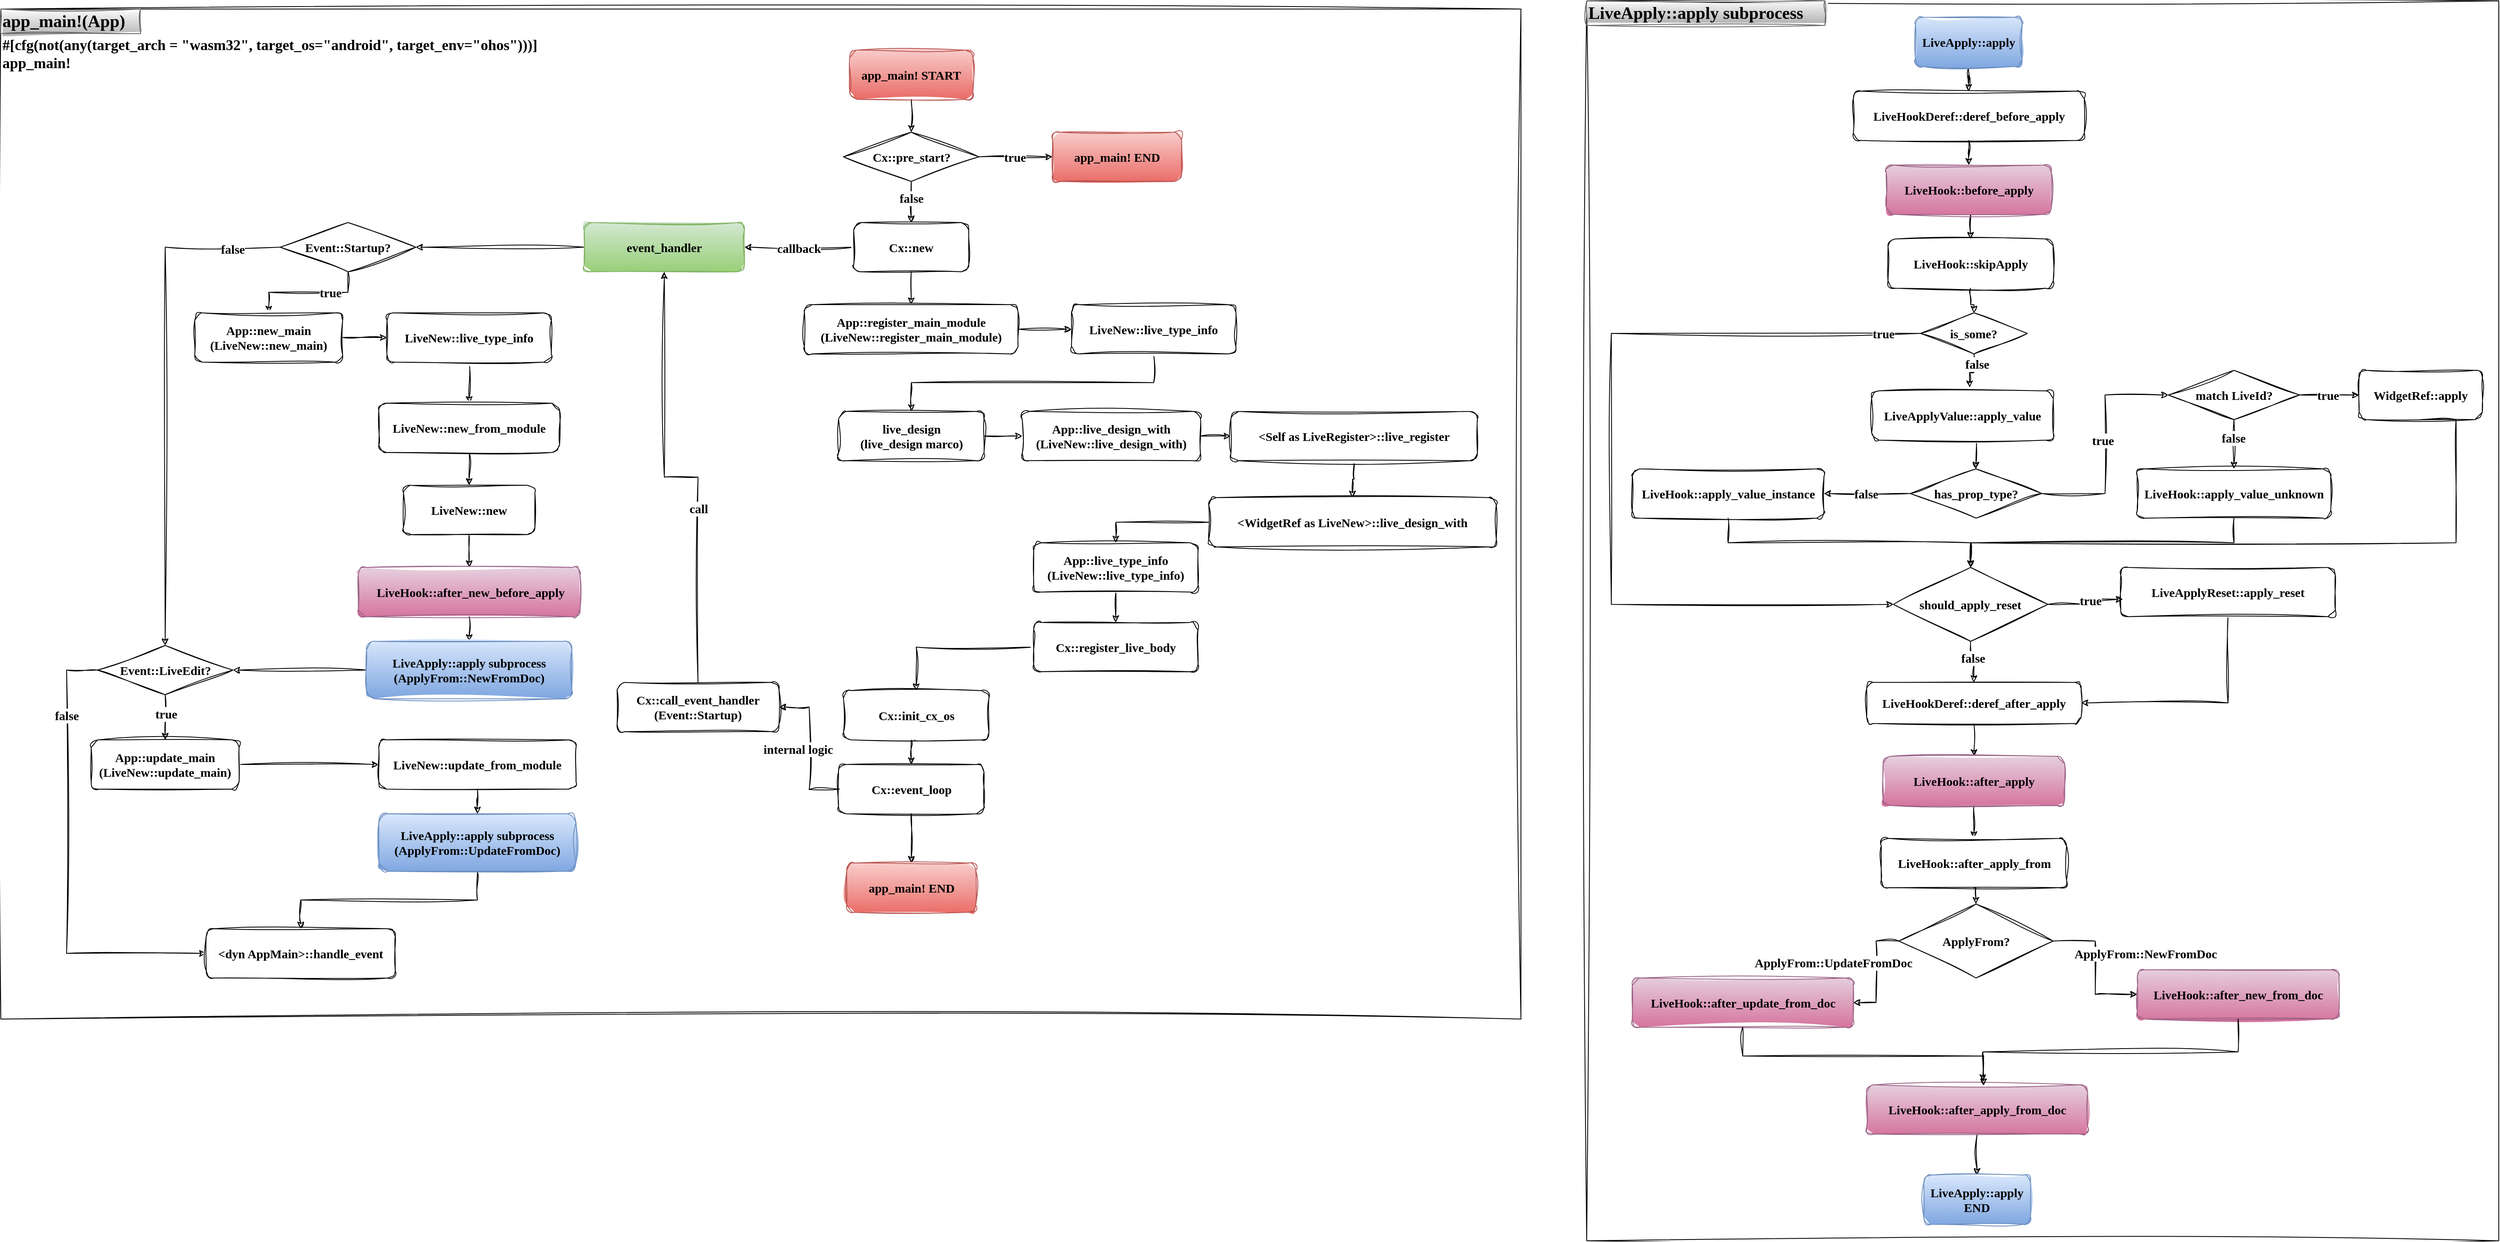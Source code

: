 <mxfile version="24.7.17">
  <diagram name="第 1 页" id="Lchc7dDCW7_XuwhXlyHb">
    <mxGraphModel dx="3915" dy="788" grid="1" gridSize="10" guides="1" tooltips="1" connect="1" arrows="1" fold="1" page="1" pageScale="1" pageWidth="827" pageHeight="1169" math="0" shadow="0">
      <root>
        <mxCell id="0" />
        <mxCell id="1" parent="0" />
        <mxCell id="aPG-wjut5bU0Uu7Rqg-r-76" value="" style="group;fontSize=15;sketch=1;curveFitting=1;jiggle=2;" parent="1" vertex="1" connectable="0">
          <mxGeometry x="-70" y="50" width="1110" height="1510" as="geometry" />
        </mxCell>
        <mxCell id="aPG-wjut5bU0Uu7Rqg-r-75" value="" style="rounded=0;whiteSpace=wrap;html=1;sketch=1;hachureGap=4;jiggle=2;curveFitting=1;fontFamily=Architects Daughter;fontSource=https%3A%2F%2Ffonts.googleapis.com%2Fcss%3Ffamily%3DArchitects%2BDaughter;" parent="aPG-wjut5bU0Uu7Rqg-r-76" vertex="1">
          <mxGeometry width="1110" height="1510" as="geometry" />
        </mxCell>
        <mxCell id="aPG-wjut5bU0Uu7Rqg-r-16" value="" style="edgeStyle=orthogonalEdgeStyle;rounded=0;sketch=1;hachureGap=4;jiggle=2;curveFitting=1;orthogonalLoop=1;jettySize=auto;html=1;fontFamily=Architects Daughter;fontSource=https%3A%2F%2Ffonts.googleapis.com%2Fcss%3Ffamily%3DArchitects%2BDaughter;" parent="aPG-wjut5bU0Uu7Rqg-r-76" source="aPG-wjut5bU0Uu7Rqg-r-2" target="aPG-wjut5bU0Uu7Rqg-r-3" edge="1">
          <mxGeometry relative="1" as="geometry" />
        </mxCell>
        <mxCell id="aPG-wjut5bU0Uu7Rqg-r-2" value="LiveApply::apply" style="rounded=1;whiteSpace=wrap;html=1;sketch=1;hachureGap=4;jiggle=2;curveFitting=1;fontFamily=Comic Sans MS;fontSize=15;fontStyle=1;labelBackgroundColor=none;fillColor=#dae8fc;strokeColor=#6c8ebf;gradientColor=#7ea6e0;" parent="aPG-wjut5bU0Uu7Rqg-r-76" vertex="1">
          <mxGeometry x="400" y="20" width="130" height="60" as="geometry" />
        </mxCell>
        <mxCell id="aPG-wjut5bU0Uu7Rqg-r-17" style="edgeStyle=orthogonalEdgeStyle;rounded=0;sketch=1;hachureGap=4;jiggle=2;curveFitting=1;orthogonalLoop=1;jettySize=auto;html=1;exitX=0.5;exitY=1;exitDx=0;exitDy=0;fontFamily=Architects Daughter;fontSource=https%3A%2F%2Ffonts.googleapis.com%2Fcss%3Ffamily%3DArchitects%2BDaughter;" parent="aPG-wjut5bU0Uu7Rqg-r-76" source="aPG-wjut5bU0Uu7Rqg-r-3" target="aPG-wjut5bU0Uu7Rqg-r-4" edge="1">
          <mxGeometry relative="1" as="geometry" />
        </mxCell>
        <mxCell id="aPG-wjut5bU0Uu7Rqg-r-3" value="LiveHookDeref::deref_before_apply" style="rounded=1;whiteSpace=wrap;html=1;sketch=1;hachureGap=4;jiggle=2;curveFitting=1;fontFamily=Comic Sans MS;fontSize=15;fontStyle=1;labelBackgroundColor=none;" parent="aPG-wjut5bU0Uu7Rqg-r-76" vertex="1">
          <mxGeometry x="324.5" y="110" width="281" height="60" as="geometry" />
        </mxCell>
        <mxCell id="aPG-wjut5bU0Uu7Rqg-r-18" style="edgeStyle=orthogonalEdgeStyle;rounded=0;sketch=1;hachureGap=4;jiggle=2;curveFitting=1;orthogonalLoop=1;jettySize=auto;html=1;exitX=0.5;exitY=1;exitDx=0;exitDy=0;entryX=0.5;entryY=0;entryDx=0;entryDy=0;fontFamily=Architects Daughter;fontSource=https%3A%2F%2Ffonts.googleapis.com%2Fcss%3Ffamily%3DArchitects%2BDaughter;" parent="aPG-wjut5bU0Uu7Rqg-r-76" source="aPG-wjut5bU0Uu7Rqg-r-4" target="aPG-wjut5bU0Uu7Rqg-r-5" edge="1">
          <mxGeometry relative="1" as="geometry" />
        </mxCell>
        <mxCell id="aPG-wjut5bU0Uu7Rqg-r-4" value="&lt;span class=&quot;notion-enable-hover&quot; data-token-index=&quot;0&quot;&gt;LiveHook&lt;/span&gt;::before_apply" style="rounded=1;whiteSpace=wrap;html=1;sketch=1;hachureGap=4;jiggle=2;curveFitting=1;fontFamily=Comic Sans MS;fontSize=15;fontStyle=1;labelBackgroundColor=none;fillColor=#e6d0de;strokeColor=#996185;gradientColor=#d5739d;" parent="aPG-wjut5bU0Uu7Rqg-r-76" vertex="1">
          <mxGeometry x="364.5" y="200" width="201" height="60" as="geometry" />
        </mxCell>
        <mxCell id="aPG-wjut5bU0Uu7Rqg-r-20" style="edgeStyle=orthogonalEdgeStyle;rounded=0;sketch=1;hachureGap=4;jiggle=2;curveFitting=1;orthogonalLoop=1;jettySize=auto;html=1;exitX=0.5;exitY=1;exitDx=0;exitDy=0;fontFamily=Architects Daughter;fontSource=https%3A%2F%2Ffonts.googleapis.com%2Fcss%3Ffamily%3DArchitects%2BDaughter;" parent="aPG-wjut5bU0Uu7Rqg-r-76" source="aPG-wjut5bU0Uu7Rqg-r-5" target="aPG-wjut5bU0Uu7Rqg-r-50" edge="1">
          <mxGeometry relative="1" as="geometry">
            <mxPoint x="467.25" y="370" as="targetPoint" />
          </mxGeometry>
        </mxCell>
        <mxCell id="aPG-wjut5bU0Uu7Rqg-r-5" value="&lt;span class=&quot;notion-enable-hover&quot; data-token-index=&quot;0&quot;&gt;LiveHook&lt;/span&gt;::skipApply" style="rounded=1;whiteSpace=wrap;html=1;sketch=1;hachureGap=4;jiggle=2;curveFitting=1;fontFamily=Comic Sans MS;fontSize=15;fontStyle=1;labelBackgroundColor=none;" parent="aPG-wjut5bU0Uu7Rqg-r-76" vertex="1">
          <mxGeometry x="366.75" y="290" width="201" height="60" as="geometry" />
        </mxCell>
        <mxCell id="aPG-wjut5bU0Uu7Rqg-r-23" style="edgeStyle=orthogonalEdgeStyle;rounded=0;sketch=1;hachureGap=4;jiggle=2;curveFitting=1;orthogonalLoop=1;jettySize=auto;html=1;exitX=0.5;exitY=1;exitDx=0;exitDy=0;entryX=0.5;entryY=0;entryDx=0;entryDy=0;fontFamily=Architects Daughter;fontSource=https%3A%2F%2Ffonts.googleapis.com%2Fcss%3Ffamily%3DArchitects%2BDaughter;" parent="aPG-wjut5bU0Uu7Rqg-r-76" source="aPG-wjut5bU0Uu7Rqg-r-6" target="aPG-wjut5bU0Uu7Rqg-r-52" edge="1">
          <mxGeometry relative="1" as="geometry">
            <mxPoint x="465" y="560" as="targetPoint" />
          </mxGeometry>
        </mxCell>
        <mxCell id="aPG-wjut5bU0Uu7Rqg-r-6" value="LiveApplyValue::apply_value" style="rounded=1;whiteSpace=wrap;html=1;sketch=1;hachureGap=4;jiggle=2;curveFitting=1;fontFamily=Comic Sans MS;fontSize=15;fontStyle=1;labelBackgroundColor=none;" parent="aPG-wjut5bU0Uu7Rqg-r-76" vertex="1">
          <mxGeometry x="346.75" y="475" width="221" height="60" as="geometry" />
        </mxCell>
        <mxCell id="aPG-wjut5bU0Uu7Rqg-r-28" style="edgeStyle=orthogonalEdgeStyle;rounded=0;sketch=1;hachureGap=4;jiggle=2;curveFitting=1;orthogonalLoop=1;jettySize=auto;html=1;exitX=0.5;exitY=1;exitDx=0;exitDy=0;entryX=0.5;entryY=0;entryDx=0;entryDy=0;fontFamily=Architects Daughter;fontSource=https%3A%2F%2Ffonts.googleapis.com%2Fcss%3Ffamily%3DArchitects%2BDaughter;" parent="aPG-wjut5bU0Uu7Rqg-r-76" source="aPG-wjut5bU0Uu7Rqg-r-7" target="aPG-wjut5bU0Uu7Rqg-r-27" edge="1">
          <mxGeometry relative="1" as="geometry" />
        </mxCell>
        <mxCell id="aPG-wjut5bU0Uu7Rqg-r-7" value="&lt;span class=&quot;notion-enable-hover&quot; data-token-index=&quot;0&quot;&gt;LiveHook&lt;/span&gt;::apply_value_instance" style="rounded=1;whiteSpace=wrap;html=1;sketch=1;hachureGap=4;jiggle=2;curveFitting=1;fontFamily=Comic Sans MS;fontSize=15;fontStyle=1;labelBackgroundColor=none;" parent="aPG-wjut5bU0Uu7Rqg-r-76" vertex="1">
          <mxGeometry x="55.5" y="570" width="233.25" height="60" as="geometry" />
        </mxCell>
        <mxCell id="aPG-wjut5bU0Uu7Rqg-r-39" style="edgeStyle=orthogonalEdgeStyle;rounded=0;sketch=1;hachureGap=4;jiggle=2;curveFitting=1;orthogonalLoop=1;jettySize=auto;html=1;exitX=0.5;exitY=1;exitDx=0;exitDy=0;entryX=0.5;entryY=0;entryDx=0;entryDy=0;fontFamily=Architects Daughter;fontSource=https%3A%2F%2Ffonts.googleapis.com%2Fcss%3Ffamily%3DArchitects%2BDaughter;" parent="aPG-wjut5bU0Uu7Rqg-r-76" source="aPG-wjut5bU0Uu7Rqg-r-8" target="aPG-wjut5bU0Uu7Rqg-r-11" edge="1">
          <mxGeometry relative="1" as="geometry" />
        </mxCell>
        <mxCell id="aPG-wjut5bU0Uu7Rqg-r-8" value="LiveHookDeref::deref_after_apply" style="rounded=1;whiteSpace=wrap;html=1;sketch=1;hachureGap=4;jiggle=2;curveFitting=1;fontFamily=Comic Sans MS;fontSize=15;fontStyle=1;labelBackgroundColor=none;" parent="aPG-wjut5bU0Uu7Rqg-r-76" vertex="1">
          <mxGeometry x="340.75" y="830" width="261" height="50" as="geometry" />
        </mxCell>
        <mxCell id="aPG-wjut5bU0Uu7Rqg-r-40" style="edgeStyle=orthogonalEdgeStyle;rounded=0;sketch=1;hachureGap=4;jiggle=2;curveFitting=1;orthogonalLoop=1;jettySize=auto;html=1;exitX=0.5;exitY=1;exitDx=0;exitDy=0;entryX=0.5;entryY=0;entryDx=0;entryDy=0;fontFamily=Architects Daughter;fontSource=https%3A%2F%2Ffonts.googleapis.com%2Fcss%3Ffamily%3DArchitects%2BDaughter;" parent="aPG-wjut5bU0Uu7Rqg-r-76" source="aPG-wjut5bU0Uu7Rqg-r-11" target="aPG-wjut5bU0Uu7Rqg-r-12" edge="1">
          <mxGeometry relative="1" as="geometry" />
        </mxCell>
        <mxCell id="aPG-wjut5bU0Uu7Rqg-r-11" value="&lt;span class=&quot;notion-enable-hover&quot; data-token-index=&quot;0&quot;&gt;LiveHook&lt;/span&gt;::after_apply" style="rounded=1;whiteSpace=wrap;html=1;sketch=1;hachureGap=4;jiggle=2;curveFitting=1;fontFamily=Comic Sans MS;fontSize=15;fontStyle=1;labelBackgroundColor=none;fillColor=#e6d0de;gradientColor=#d5739d;strokeColor=#996185;" parent="aPG-wjut5bU0Uu7Rqg-r-76" vertex="1">
          <mxGeometry x="360.75" y="920" width="221" height="60" as="geometry" />
        </mxCell>
        <mxCell id="aPG-wjut5bU0Uu7Rqg-r-42" style="edgeStyle=orthogonalEdgeStyle;rounded=0;sketch=1;hachureGap=4;jiggle=2;curveFitting=1;orthogonalLoop=1;jettySize=auto;html=1;exitX=0.5;exitY=1;exitDx=0;exitDy=0;entryX=0.5;entryY=0;entryDx=0;entryDy=0;fontFamily=Architects Daughter;fontSource=https%3A%2F%2Ffonts.googleapis.com%2Fcss%3Ffamily%3DArchitects%2BDaughter;" parent="aPG-wjut5bU0Uu7Rqg-r-76" source="aPG-wjut5bU0Uu7Rqg-r-12" target="aPG-wjut5bU0Uu7Rqg-r-41" edge="1">
          <mxGeometry relative="1" as="geometry" />
        </mxCell>
        <mxCell id="aPG-wjut5bU0Uu7Rqg-r-12" value="&lt;span class=&quot;notion-enable-hover&quot; data-token-index=&quot;0&quot;&gt;LiveHook&lt;/span&gt;::after_apply_from" style="rounded=1;whiteSpace=wrap;html=1;sketch=1;hachureGap=4;jiggle=2;curveFitting=1;fontFamily=Comic Sans MS;fontSize=15;fontStyle=1;labelBackgroundColor=none;" parent="aPG-wjut5bU0Uu7Rqg-r-76" vertex="1">
          <mxGeometry x="358.5" y="1020" width="225.5" height="60" as="geometry" />
        </mxCell>
        <mxCell id="aPG-wjut5bU0Uu7Rqg-r-13" value="&lt;span class=&quot;notion-enable-hover&quot; data-token-index=&quot;0&quot;&gt;LiveHook&lt;/span&gt;::after_new_from_doc" style="rounded=1;whiteSpace=wrap;html=1;sketch=1;hachureGap=4;jiggle=2;curveFitting=1;fontFamily=Comic Sans MS;fontSize=15;fontStyle=1;labelBackgroundColor=none;fillColor=#e6d0de;gradientColor=#d5739d;strokeColor=#996185;" parent="aPG-wjut5bU0Uu7Rqg-r-76" vertex="1">
          <mxGeometry x="670" y="1180" width="245.5" height="60" as="geometry" />
        </mxCell>
        <mxCell id="aPG-wjut5bU0Uu7Rqg-r-14" value="&lt;span class=&quot;notion-enable-hover&quot; data-token-index=&quot;0&quot;&gt;LiveHook::&lt;/span&gt;after_update_from_doc" style="rounded=1;whiteSpace=wrap;html=1;sketch=1;hachureGap=4;jiggle=2;curveFitting=1;fontFamily=Comic Sans MS;fontSize=15;fontStyle=1;labelBackgroundColor=none;fillColor=#e6d0de;gradientColor=#d5739d;strokeColor=#996185;" parent="aPG-wjut5bU0Uu7Rqg-r-76" vertex="1">
          <mxGeometry x="55.5" y="1190" width="269" height="60" as="geometry" />
        </mxCell>
        <mxCell id="aPG-wjut5bU0Uu7Rqg-r-65" style="edgeStyle=orthogonalEdgeStyle;rounded=0;sketch=1;hachureGap=4;jiggle=2;curveFitting=1;orthogonalLoop=1;jettySize=auto;html=1;exitX=0.5;exitY=1;exitDx=0;exitDy=0;entryX=0.5;entryY=0;entryDx=0;entryDy=0;fontFamily=Architects Daughter;fontSource=https%3A%2F%2Ffonts.googleapis.com%2Fcss%3Ffamily%3DArchitects%2BDaughter;" parent="aPG-wjut5bU0Uu7Rqg-r-76" source="aPG-wjut5bU0Uu7Rqg-r-15" target="aPG-wjut5bU0Uu7Rqg-r-64" edge="1">
          <mxGeometry relative="1" as="geometry" />
        </mxCell>
        <mxCell id="aPG-wjut5bU0Uu7Rqg-r-15" value="&lt;span class=&quot;notion-enable-hover&quot; data-token-index=&quot;0&quot;&gt;LiveHook::&lt;/span&gt;after_apply_from_doc" style="rounded=1;whiteSpace=wrap;html=1;sketch=1;hachureGap=4;jiggle=2;curveFitting=1;fontFamily=Comic Sans MS;fontSize=15;fontStyle=1;labelBackgroundColor=none;fillColor=#e6d0de;gradientColor=#d5739d;strokeColor=#996185;" parent="aPG-wjut5bU0Uu7Rqg-r-76" vertex="1">
          <mxGeometry x="340.75" y="1320" width="269" height="60" as="geometry" />
        </mxCell>
        <mxCell id="aPG-wjut5bU0Uu7Rqg-r-21" style="edgeStyle=orthogonalEdgeStyle;rounded=0;sketch=1;hachureGap=4;jiggle=2;curveFitting=1;orthogonalLoop=1;jettySize=auto;html=1;entryX=0.54;entryY=-0.067;entryDx=0;entryDy=0;entryPerimeter=0;fontFamily=Architects Daughter;fontSource=https%3A%2F%2Ffonts.googleapis.com%2Fcss%3Ffamily%3DArchitects%2BDaughter;" parent="aPG-wjut5bU0Uu7Rqg-r-76" source="aPG-wjut5bU0Uu7Rqg-r-50" target="aPG-wjut5bU0Uu7Rqg-r-6" edge="1">
          <mxGeometry relative="1" as="geometry">
            <mxPoint x="467.25" y="450" as="sourcePoint" />
          </mxGeometry>
        </mxCell>
        <mxCell id="aPG-wjut5bU0Uu7Rqg-r-51" value="&lt;span style=&quot;font-family: &amp;quot;Comic Sans MS&amp;quot;; font-size: 15px; font-weight: 700;&quot;&gt;false&lt;/span&gt;" style="edgeLabel;html=1;align=center;verticalAlign=middle;resizable=0;points=[];sketch=1;hachureGap=4;jiggle=2;curveFitting=1;fontFamily=Architects Daughter;fontSource=https%3A%2F%2Ffonts.googleapis.com%2Fcss%3Ffamily%3DArchitects%2BDaughter;" parent="aPG-wjut5bU0Uu7Rqg-r-21" vertex="1" connectable="0">
          <mxGeometry x="-0.48" y="3" relative="1" as="geometry">
            <mxPoint as="offset" />
          </mxGeometry>
        </mxCell>
        <mxCell id="aPG-wjut5bU0Uu7Rqg-r-26" style="edgeStyle=orthogonalEdgeStyle;rounded=0;sketch=1;hachureGap=4;jiggle=2;curveFitting=1;orthogonalLoop=1;jettySize=auto;html=1;exitX=1;exitY=0.5;exitDx=0;exitDy=0;entryX=0;entryY=0.5;entryDx=0;entryDy=0;fontFamily=Architects Daughter;fontSource=https%3A%2F%2Ffonts.googleapis.com%2Fcss%3Ffamily%3DArchitects%2BDaughter;" parent="aPG-wjut5bU0Uu7Rqg-r-76" source="aPG-wjut5bU0Uu7Rqg-r-52" target="aPG-wjut5bU0Uu7Rqg-r-66" edge="1">
          <mxGeometry relative="1" as="geometry">
            <mxPoint x="516.5" y="600" as="sourcePoint" />
          </mxGeometry>
        </mxCell>
        <mxCell id="aPG-wjut5bU0Uu7Rqg-r-60" value="true" style="edgeLabel;html=1;align=center;verticalAlign=middle;resizable=0;points=[];sketch=1;hachureGap=4;jiggle=2;curveFitting=1;fontFamily=Comic Sans MS;fontSize=15;fontStyle=1" parent="aPG-wjut5bU0Uu7Rqg-r-26" vertex="1" connectable="0">
          <mxGeometry x="0.037" y="3" relative="1" as="geometry">
            <mxPoint as="offset" />
          </mxGeometry>
        </mxCell>
        <mxCell id="aPG-wjut5bU0Uu7Rqg-r-29" style="edgeStyle=orthogonalEdgeStyle;rounded=0;sketch=1;hachureGap=4;jiggle=2;curveFitting=1;orthogonalLoop=1;jettySize=auto;html=1;exitX=0.5;exitY=1;exitDx=0;exitDy=0;fontFamily=Architects Daughter;fontSource=https%3A%2F%2Ffonts.googleapis.com%2Fcss%3Ffamily%3DArchitects%2BDaughter;" parent="aPG-wjut5bU0Uu7Rqg-r-76" source="aPG-wjut5bU0Uu7Rqg-r-24" target="aPG-wjut5bU0Uu7Rqg-r-27" edge="1">
          <mxGeometry relative="1" as="geometry" />
        </mxCell>
        <mxCell id="aPG-wjut5bU0Uu7Rqg-r-24" value="&lt;span class=&quot;notion-enable-hover&quot; data-token-index=&quot;0&quot;&gt;LiveHook&lt;/span&gt;::apply_value_unknown" style="rounded=1;whiteSpace=wrap;html=1;sketch=1;hachureGap=4;jiggle=2;curveFitting=1;fontFamily=Comic Sans MS;fontSize=15;fontStyle=1;labelBackgroundColor=none;" parent="aPG-wjut5bU0Uu7Rqg-r-76" vertex="1">
          <mxGeometry x="670" y="570" width="235.5" height="60" as="geometry" />
        </mxCell>
        <mxCell id="aPG-wjut5bU0Uu7Rqg-r-36" style="edgeStyle=orthogonalEdgeStyle;rounded=0;sketch=1;hachureGap=4;jiggle=2;curveFitting=1;orthogonalLoop=1;jettySize=auto;html=1;exitX=0.5;exitY=1;exitDx=0;exitDy=0;entryX=0.5;entryY=0;entryDx=0;entryDy=0;fontFamily=Architects Daughter;fontSource=https%3A%2F%2Ffonts.googleapis.com%2Fcss%3Ffamily%3DArchitects%2BDaughter;" parent="aPG-wjut5bU0Uu7Rqg-r-76" source="aPG-wjut5bU0Uu7Rqg-r-27" target="aPG-wjut5bU0Uu7Rqg-r-8" edge="1">
          <mxGeometry relative="1" as="geometry" />
        </mxCell>
        <mxCell id="aPG-wjut5bU0Uu7Rqg-r-38" value="false" style="edgeLabel;html=1;align=center;verticalAlign=middle;resizable=0;points=[];sketch=1;hachureGap=4;jiggle=2;curveFitting=1;fontFamily=Comic Sans MS;fontSize=15;fontStyle=1" parent="aPG-wjut5bU0Uu7Rqg-r-36" vertex="1" connectable="0">
          <mxGeometry x="-0.277" y="2" relative="1" as="geometry">
            <mxPoint as="offset" />
          </mxGeometry>
        </mxCell>
        <mxCell id="aPG-wjut5bU0Uu7Rqg-r-27" value="should_apply_reset" style="rhombus;whiteSpace=wrap;html=1;sketch=1;hachureGap=4;jiggle=2;curveFitting=1;fontFamily=Comic Sans MS;fontStyle=1;fontSize=15;" parent="aPG-wjut5bU0Uu7Rqg-r-76" vertex="1">
          <mxGeometry x="373.25" y="690" width="188" height="90" as="geometry" />
        </mxCell>
        <mxCell id="aPG-wjut5bU0Uu7Rqg-r-37" style="edgeStyle=orthogonalEdgeStyle;rounded=0;sketch=1;hachureGap=4;jiggle=2;curveFitting=1;orthogonalLoop=1;jettySize=auto;html=1;exitX=0.5;exitY=1;exitDx=0;exitDy=0;entryX=1;entryY=0.5;entryDx=0;entryDy=0;fontFamily=Architects Daughter;fontSource=https%3A%2F%2Ffonts.googleapis.com%2Fcss%3Ffamily%3DArchitects%2BDaughter;" parent="aPG-wjut5bU0Uu7Rqg-r-76" source="aPG-wjut5bU0Uu7Rqg-r-30" target="aPG-wjut5bU0Uu7Rqg-r-8" edge="1">
          <mxGeometry relative="1" as="geometry" />
        </mxCell>
        <mxCell id="aPG-wjut5bU0Uu7Rqg-r-30" value="LiveApplyReset::apply_reset" style="rounded=1;whiteSpace=wrap;html=1;sketch=1;hachureGap=4;jiggle=2;curveFitting=1;fontFamily=Comic Sans MS;fontSize=15;fontStyle=1;labelBackgroundColor=none;" parent="aPG-wjut5bU0Uu7Rqg-r-76" vertex="1">
          <mxGeometry x="650" y="690" width="261" height="60" as="geometry" />
        </mxCell>
        <mxCell id="aPG-wjut5bU0Uu7Rqg-r-31" style="edgeStyle=orthogonalEdgeStyle;rounded=0;sketch=1;hachureGap=4;jiggle=2;curveFitting=1;orthogonalLoop=1;jettySize=auto;html=1;exitX=1;exitY=0.5;exitDx=0;exitDy=0;entryX=0.01;entryY=0.65;entryDx=0;entryDy=0;entryPerimeter=0;fontFamily=Comic Sans MS;fontSize=15;" parent="aPG-wjut5bU0Uu7Rqg-r-76" source="aPG-wjut5bU0Uu7Rqg-r-27" target="aPG-wjut5bU0Uu7Rqg-r-30" edge="1">
          <mxGeometry relative="1" as="geometry" />
        </mxCell>
        <mxCell id="aPG-wjut5bU0Uu7Rqg-r-32" value="true" style="edgeLabel;html=1;align=center;verticalAlign=middle;resizable=0;points=[];sketch=1;hachureGap=4;jiggle=2;curveFitting=1;fontFamily=Comic Sans MS;fontStyle=1;fontSize=15;" parent="aPG-wjut5bU0Uu7Rqg-r-31" vertex="1" connectable="0">
          <mxGeometry x="0.17" y="-1" relative="1" as="geometry">
            <mxPoint as="offset" />
          </mxGeometry>
        </mxCell>
        <mxCell id="aPG-wjut5bU0Uu7Rqg-r-44" value="&lt;font face=&quot;Comic Sans MS&quot; style=&quot;font-size: 15px;&quot;&gt;&lt;b&gt;ApplyFrom::NewFromDoc&lt;/b&gt;&lt;/font&gt;" style="edgeStyle=orthogonalEdgeStyle;rounded=0;sketch=1;hachureGap=4;jiggle=2;curveFitting=1;orthogonalLoop=1;jettySize=auto;html=1;exitX=1;exitY=0.5;exitDx=0;exitDy=0;entryX=0;entryY=0.5;entryDx=0;entryDy=0;fontFamily=Architects Daughter;fontSource=https%3A%2F%2Ffonts.googleapis.com%2Fcss%3Ffamily%3DArchitects%2BDaughter;" parent="aPG-wjut5bU0Uu7Rqg-r-76" source="aPG-wjut5bU0Uu7Rqg-r-41" target="aPG-wjut5bU0Uu7Rqg-r-13" edge="1">
          <mxGeometry x="1" y="51" relative="1" as="geometry">
            <mxPoint x="10" y="1" as="offset" />
          </mxGeometry>
        </mxCell>
        <mxCell id="aPG-wjut5bU0Uu7Rqg-r-45" style="edgeStyle=orthogonalEdgeStyle;rounded=0;sketch=1;hachureGap=4;jiggle=2;curveFitting=1;orthogonalLoop=1;jettySize=auto;html=1;exitX=0;exitY=0.5;exitDx=0;exitDy=0;fontFamily=Architects Daughter;fontSource=https%3A%2F%2Ffonts.googleapis.com%2Fcss%3Ffamily%3DArchitects%2BDaughter;" parent="aPG-wjut5bU0Uu7Rqg-r-76" source="aPG-wjut5bU0Uu7Rqg-r-41" target="aPG-wjut5bU0Uu7Rqg-r-14" edge="1">
          <mxGeometry relative="1" as="geometry" />
        </mxCell>
        <mxCell id="aPG-wjut5bU0Uu7Rqg-r-47" value="&lt;b style=&quot;font-family: &amp;quot;Comic Sans MS&amp;quot;; font-size: 15px;&quot;&gt;ApplyFrom::&lt;/b&gt;&lt;font face=&quot;Comic Sans MS&quot;&gt;&lt;span style=&quot;font-size: 15px;&quot;&gt;&lt;b&gt;UpdateFromDoc&lt;/b&gt;&lt;/span&gt;&lt;/font&gt;" style="edgeLabel;html=1;align=center;verticalAlign=middle;resizable=0;points=[];sketch=1;hachureGap=4;jiggle=2;curveFitting=1;fontFamily=Architects Daughter;fontSource=https%3A%2F%2Ffonts.googleapis.com%2Fcss%3Ffamily%3DArchitects%2BDaughter;" parent="aPG-wjut5bU0Uu7Rqg-r-45" vertex="1" connectable="0">
          <mxGeometry x="-0.328" y="2" relative="1" as="geometry">
            <mxPoint x="-54" y="9" as="offset" />
          </mxGeometry>
        </mxCell>
        <mxCell id="aPG-wjut5bU0Uu7Rqg-r-41" value="ApplyFrom?" style="rhombus;whiteSpace=wrap;html=1;sketch=1;hachureGap=4;jiggle=2;curveFitting=1;fontFamily=Comic Sans MS;fontStyle=1;fontSize=15;" parent="aPG-wjut5bU0Uu7Rqg-r-76" vertex="1">
          <mxGeometry x="379.75" y="1100" width="188" height="90" as="geometry" />
        </mxCell>
        <mxCell id="aPG-wjut5bU0Uu7Rqg-r-48" style="edgeStyle=orthogonalEdgeStyle;rounded=0;sketch=1;hachureGap=4;jiggle=2;curveFitting=1;orthogonalLoop=1;jettySize=auto;html=1;exitX=0.5;exitY=1;exitDx=0;exitDy=0;entryX=0.529;entryY=0.017;entryDx=0;entryDy=0;entryPerimeter=0;fontFamily=Architects Daughter;fontSource=https%3A%2F%2Ffonts.googleapis.com%2Fcss%3Ffamily%3DArchitects%2BDaughter;" parent="aPG-wjut5bU0Uu7Rqg-r-76" source="aPG-wjut5bU0Uu7Rqg-r-14" target="aPG-wjut5bU0Uu7Rqg-r-15" edge="1">
          <mxGeometry relative="1" as="geometry" />
        </mxCell>
        <mxCell id="aPG-wjut5bU0Uu7Rqg-r-49" style="edgeStyle=orthogonalEdgeStyle;rounded=0;sketch=1;hachureGap=4;jiggle=2;curveFitting=1;orthogonalLoop=1;jettySize=auto;html=1;exitX=0.5;exitY=1;exitDx=0;exitDy=0;entryX=0.525;entryY=-0.067;entryDx=0;entryDy=0;entryPerimeter=0;fontFamily=Architects Daughter;fontSource=https%3A%2F%2Ffonts.googleapis.com%2Fcss%3Ffamily%3DArchitects%2BDaughter;" parent="aPG-wjut5bU0Uu7Rqg-r-76" source="aPG-wjut5bU0Uu7Rqg-r-13" target="aPG-wjut5bU0Uu7Rqg-r-15" edge="1">
          <mxGeometry relative="1" as="geometry" />
        </mxCell>
        <mxCell id="aPG-wjut5bU0Uu7Rqg-r-62" style="edgeStyle=orthogonalEdgeStyle;rounded=0;sketch=1;hachureGap=4;jiggle=2;curveFitting=1;orthogonalLoop=1;jettySize=auto;html=1;exitX=0;exitY=0.5;exitDx=0;exitDy=0;entryX=0;entryY=0.5;entryDx=0;entryDy=0;fontFamily=Architects Daughter;fontSource=https%3A%2F%2Ffonts.googleapis.com%2Fcss%3Ffamily%3DArchitects%2BDaughter;" parent="aPG-wjut5bU0Uu7Rqg-r-76" source="aPG-wjut5bU0Uu7Rqg-r-50" target="aPG-wjut5bU0Uu7Rqg-r-27" edge="1">
          <mxGeometry relative="1" as="geometry">
            <Array as="points">
              <mxPoint x="30" y="405" />
              <mxPoint x="30" y="735" />
            </Array>
          </mxGeometry>
        </mxCell>
        <mxCell id="aPG-wjut5bU0Uu7Rqg-r-63" value="&lt;font face=&quot;Comic Sans MS&quot; style=&quot;font-size: 15px;&quot;&gt;&lt;b&gt;true&lt;/b&gt;&lt;/font&gt;" style="edgeLabel;html=1;align=center;verticalAlign=middle;resizable=0;points=[];sketch=1;hachureGap=4;jiggle=2;curveFitting=1;fontFamily=Architects Daughter;fontSource=https%3A%2F%2Ffonts.googleapis.com%2Fcss%3Ffamily%3DArchitects%2BDaughter;" parent="aPG-wjut5bU0Uu7Rqg-r-62" vertex="1" connectable="0">
          <mxGeometry x="-0.773" y="4" relative="1" as="geometry">
            <mxPoint x="73" y="-4" as="offset" />
          </mxGeometry>
        </mxCell>
        <mxCell id="aPG-wjut5bU0Uu7Rqg-r-50" value="is_some?" style="rhombus;whiteSpace=wrap;html=1;sketch=1;hachureGap=4;jiggle=2;curveFitting=1;fontFamily=Comic Sans MS;fontStyle=1;fontSize=15;" parent="aPG-wjut5bU0Uu7Rqg-r-76" vertex="1">
          <mxGeometry x="406.25" y="380" width="130" height="50" as="geometry" />
        </mxCell>
        <mxCell id="aPG-wjut5bU0Uu7Rqg-r-53" value="" style="edgeStyle=orthogonalEdgeStyle;rounded=0;sketch=1;hachureGap=4;jiggle=2;curveFitting=1;orthogonalLoop=1;jettySize=auto;html=1;fontFamily=Architects Daughter;fontSource=https%3A%2F%2Ffonts.googleapis.com%2Fcss%3Ffamily%3DArchitects%2BDaughter;" parent="aPG-wjut5bU0Uu7Rqg-r-76" source="aPG-wjut5bU0Uu7Rqg-r-52" target="aPG-wjut5bU0Uu7Rqg-r-7" edge="1">
          <mxGeometry relative="1" as="geometry" />
        </mxCell>
        <mxCell id="aPG-wjut5bU0Uu7Rqg-r-61" value="false" style="edgeLabel;html=1;align=center;verticalAlign=middle;resizable=0;points=[];sketch=1;hachureGap=4;jiggle=2;curveFitting=1;fontFamily=Comic Sans MS;fontSize=15;fontStyle=1" parent="aPG-wjut5bU0Uu7Rqg-r-53" vertex="1" connectable="0">
          <mxGeometry x="0.024" relative="1" as="geometry">
            <mxPoint as="offset" />
          </mxGeometry>
        </mxCell>
        <mxCell id="aPG-wjut5bU0Uu7Rqg-r-52" value="has_prop_type?" style="rhombus;whiteSpace=wrap;html=1;sketch=1;hachureGap=4;jiggle=2;curveFitting=1;fontFamily=Comic Sans MS;fontStyle=1;fontSize=15;" parent="aPG-wjut5bU0Uu7Rqg-r-76" vertex="1">
          <mxGeometry x="393.75" y="570" width="160" height="60" as="geometry" />
        </mxCell>
        <mxCell id="aPG-wjut5bU0Uu7Rqg-r-64" value="LiveApply::apply END" style="rounded=1;whiteSpace=wrap;html=1;sketch=1;hachureGap=4;jiggle=2;curveFitting=1;fontFamily=Comic Sans MS;fontSize=15;fontStyle=1;labelBackgroundColor=none;fillColor=#dae8fc;strokeColor=#6c8ebf;gradientColor=#7ea6e0;" parent="aPG-wjut5bU0Uu7Rqg-r-76" vertex="1">
          <mxGeometry x="410.25" y="1430" width="130" height="60" as="geometry" />
        </mxCell>
        <mxCell id="aPG-wjut5bU0Uu7Rqg-r-67" style="edgeStyle=orthogonalEdgeStyle;rounded=0;sketch=1;hachureGap=4;jiggle=2;curveFitting=1;orthogonalLoop=1;jettySize=auto;html=1;exitX=0.5;exitY=1;exitDx=0;exitDy=0;entryX=0.5;entryY=0;entryDx=0;entryDy=0;fontFamily=Architects Daughter;fontSource=https%3A%2F%2Ffonts.googleapis.com%2Fcss%3Ffamily%3DArchitects%2BDaughter;" parent="aPG-wjut5bU0Uu7Rqg-r-76" source="aPG-wjut5bU0Uu7Rqg-r-66" target="aPG-wjut5bU0Uu7Rqg-r-24" edge="1">
          <mxGeometry relative="1" as="geometry" />
        </mxCell>
        <mxCell id="aPG-wjut5bU0Uu7Rqg-r-68" value="&lt;font face=&quot;Comic Sans MS&quot; style=&quot;font-size: 15px;&quot;&gt;&lt;b&gt;false&lt;/b&gt;&lt;/font&gt;" style="edgeLabel;html=1;align=center;verticalAlign=middle;resizable=0;points=[];sketch=1;hachureGap=4;jiggle=2;curveFitting=1;fontFamily=Architects Daughter;fontSource=https%3A%2F%2Ffonts.googleapis.com%2Fcss%3Ffamily%3DArchitects%2BDaughter;" parent="aPG-wjut5bU0Uu7Rqg-r-67" vertex="1" connectable="0">
          <mxGeometry x="-0.267" y="-1" relative="1" as="geometry">
            <mxPoint as="offset" />
          </mxGeometry>
        </mxCell>
        <mxCell id="aPG-wjut5bU0Uu7Rqg-r-70" style="edgeStyle=orthogonalEdgeStyle;rounded=0;sketch=1;hachureGap=4;jiggle=2;curveFitting=1;orthogonalLoop=1;jettySize=auto;html=1;exitX=1;exitY=0.5;exitDx=0;exitDy=0;entryX=0;entryY=0.5;entryDx=0;entryDy=0;fontFamily=Architects Daughter;fontSource=https%3A%2F%2Ffonts.googleapis.com%2Fcss%3Ffamily%3DArchitects%2BDaughter;" parent="aPG-wjut5bU0Uu7Rqg-r-76" source="aPG-wjut5bU0Uu7Rqg-r-66" target="aPG-wjut5bU0Uu7Rqg-r-69" edge="1">
          <mxGeometry relative="1" as="geometry" />
        </mxCell>
        <mxCell id="aPG-wjut5bU0Uu7Rqg-r-71" value="&lt;font style=&quot;font-size: 15px;&quot; face=&quot;Comic Sans MS&quot;&gt;true&lt;/font&gt;" style="edgeLabel;html=1;align=center;verticalAlign=middle;resizable=0;points=[];sketch=1;hachureGap=4;jiggle=2;curveFitting=1;fontFamily=Architects Daughter;fontSource=https%3A%2F%2Ffonts.googleapis.com%2Fcss%3Ffamily%3DArchitects%2BDaughter;fontStyle=1" parent="aPG-wjut5bU0Uu7Rqg-r-70" vertex="1" connectable="0">
          <mxGeometry x="-0.06" relative="1" as="geometry">
            <mxPoint as="offset" />
          </mxGeometry>
        </mxCell>
        <mxCell id="aPG-wjut5bU0Uu7Rqg-r-66" value="match LiveId?" style="rhombus;whiteSpace=wrap;html=1;sketch=1;hachureGap=4;jiggle=2;curveFitting=1;fontFamily=Comic Sans MS;fontStyle=1;fontSize=15;" parent="aPG-wjut5bU0Uu7Rqg-r-76" vertex="1">
          <mxGeometry x="707.75" y="450" width="160" height="60" as="geometry" />
        </mxCell>
        <mxCell id="aPG-wjut5bU0Uu7Rqg-r-73" style="edgeStyle=orthogonalEdgeStyle;rounded=0;sketch=1;hachureGap=4;jiggle=2;curveFitting=1;orthogonalLoop=1;jettySize=auto;html=1;exitX=0.5;exitY=1;exitDx=0;exitDy=0;fontFamily=Architects Daughter;fontSource=https%3A%2F%2Ffonts.googleapis.com%2Fcss%3Ffamily%3DArchitects%2BDaughter;" parent="aPG-wjut5bU0Uu7Rqg-r-76" source="aPG-wjut5bU0Uu7Rqg-r-69" target="aPG-wjut5bU0Uu7Rqg-r-27" edge="1">
          <mxGeometry relative="1" as="geometry">
            <Array as="points">
              <mxPoint x="1058" y="660" />
              <mxPoint x="467" y="660" />
            </Array>
          </mxGeometry>
        </mxCell>
        <mxCell id="aPG-wjut5bU0Uu7Rqg-r-69" value="WidgetRef::apply" style="rounded=1;whiteSpace=wrap;html=1;sketch=1;hachureGap=4;jiggle=2;curveFitting=1;fontFamily=Comic Sans MS;fontSize=15;fontStyle=1;labelBackgroundColor=none;" parent="aPG-wjut5bU0Uu7Rqg-r-76" vertex="1">
          <mxGeometry x="940" y="450" width="150" height="60" as="geometry" />
        </mxCell>
        <mxCell id="aPG-wjut5bU0Uu7Rqg-r-219" value="&lt;span style=&quot;font-size: 21px;&quot;&gt;LiveApply::apply&amp;nbsp;subprocess&lt;/span&gt;" style="text;html=1;align=left;verticalAlign=middle;whiteSpace=wrap;rounded=0;fontFamily=Comic Sans MS;fontSize=21;fontStyle=1;fillColor=#f5f5f5;gradientColor=#b3b3b3;strokeColor=#666666;sketch=1;curveFitting=1;jiggle=2;" parent="aPG-wjut5bU0Uu7Rqg-r-76" vertex="1">
          <mxGeometry width="290" height="30" as="geometry" />
        </mxCell>
        <mxCell id="O7qFsMUnvhCYVVgcGGIn-68" value="" style="group" parent="1" vertex="1" connectable="0">
          <mxGeometry x="-2000" y="60" width="1850" height="1230" as="geometry" />
        </mxCell>
        <mxCell id="O7qFsMUnvhCYVVgcGGIn-8" value="" style="rounded=0;whiteSpace=wrap;html=1;sketch=1;hachureGap=4;jiggle=2;curveFitting=1;fontFamily=Architects Daughter;fontSource=https%3A%2F%2Ffonts.googleapis.com%2Fcss%3Ffamily%3DArchitects%2BDaughter;" parent="O7qFsMUnvhCYVVgcGGIn-68" vertex="1">
          <mxGeometry width="1850" height="1230" as="geometry" />
        </mxCell>
        <mxCell id="aPG-wjut5bU0Uu7Rqg-r-138" style="edgeStyle=orthogonalEdgeStyle;rounded=0;sketch=1;hachureGap=4;jiggle=2;curveFitting=1;orthogonalLoop=1;jettySize=auto;html=1;exitX=0.5;exitY=1;exitDx=0;exitDy=0;fontFamily=Architects Daughter;fontSource=https%3A%2F%2Ffonts.googleapis.com%2Fcss%3Ffamily%3DArchitects%2BDaughter;" parent="O7qFsMUnvhCYVVgcGGIn-68" source="aPG-wjut5bU0Uu7Rqg-r-74" target="aPG-wjut5bU0Uu7Rqg-r-137" edge="1">
          <mxGeometry relative="1" as="geometry" />
        </mxCell>
        <mxCell id="aPG-wjut5bU0Uu7Rqg-r-74" value="app_main! START" style="rounded=1;whiteSpace=wrap;html=1;sketch=1;hachureGap=4;jiggle=2;curveFitting=1;fontFamily=Comic Sans MS;fontSize=15;fontStyle=1;labelBackgroundColor=none;fillColor=#f8cecc;strokeColor=#b85450;gradientColor=#ea6b66;" parent="O7qFsMUnvhCYVVgcGGIn-68" vertex="1">
          <mxGeometry x="1033" y="50" width="150" height="60" as="geometry" />
        </mxCell>
        <mxCell id="aPG-wjut5bU0Uu7Rqg-r-78" value="app_main! END" style="rounded=1;whiteSpace=wrap;html=1;sketch=1;hachureGap=4;jiggle=2;curveFitting=1;fontFamily=Comic Sans MS;fontSize=15;fontStyle=1;labelBackgroundColor=none;fillColor=#f8cecc;strokeColor=#b85450;gradientColor=#ea6b66;" parent="O7qFsMUnvhCYVVgcGGIn-68" vertex="1">
          <mxGeometry x="1280" y="150" width="157" height="60" as="geometry" />
        </mxCell>
        <mxCell id="aPG-wjut5bU0Uu7Rqg-r-178" style="edgeStyle=orthogonalEdgeStyle;rounded=0;sketch=1;hachureGap=4;jiggle=2;curveFitting=1;orthogonalLoop=1;jettySize=auto;html=1;exitX=0;exitY=0.5;exitDx=0;exitDy=0;entryX=1;entryY=0.5;entryDx=0;entryDy=0;fontFamily=Architects Daughter;fontSource=https%3A%2F%2Ffonts.googleapis.com%2Fcss%3Ffamily%3DArchitects%2BDaughter;" parent="O7qFsMUnvhCYVVgcGGIn-68" source="aPG-wjut5bU0Uu7Rqg-r-136" target="aPG-wjut5bU0Uu7Rqg-r-143" edge="1">
          <mxGeometry relative="1" as="geometry" />
        </mxCell>
        <mxCell id="aPG-wjut5bU0Uu7Rqg-r-179" value="&lt;font face=&quot;Comic Sans MS&quot; style=&quot;font-size: 15px;&quot;&gt;&lt;b&gt;callback&lt;/b&gt;&lt;/font&gt;" style="edgeLabel;html=1;align=center;verticalAlign=middle;resizable=0;points=[];sketch=1;hachureGap=4;jiggle=2;curveFitting=1;fontFamily=Architects Daughter;fontSource=https%3A%2F%2Ffonts.googleapis.com%2Fcss%3Ffamily%3DArchitects%2BDaughter;" parent="aPG-wjut5bU0Uu7Rqg-r-178" vertex="1" connectable="0">
          <mxGeometry x="0.007" y="1" relative="1" as="geometry">
            <mxPoint as="offset" />
          </mxGeometry>
        </mxCell>
        <mxCell id="aPG-wjut5bU0Uu7Rqg-r-136" value="Cx::new" style="rounded=1;whiteSpace=wrap;html=1;sketch=1;hachureGap=4;jiggle=2;curveFitting=1;fontFamily=Comic Sans MS;fontSize=15;fontStyle=1;labelBackgroundColor=none;" parent="O7qFsMUnvhCYVVgcGGIn-68" vertex="1">
          <mxGeometry x="1038" y="260" width="140" height="60" as="geometry" />
        </mxCell>
        <mxCell id="aPG-wjut5bU0Uu7Rqg-r-141" style="edgeStyle=orthogonalEdgeStyle;rounded=0;sketch=1;hachureGap=4;jiggle=2;curveFitting=1;orthogonalLoop=1;jettySize=auto;html=1;exitX=0.5;exitY=1;exitDx=0;exitDy=0;entryX=0.5;entryY=0;entryDx=0;entryDy=0;fontFamily=Architects Daughter;fontSource=https%3A%2F%2Ffonts.googleapis.com%2Fcss%3Ffamily%3DArchitects%2BDaughter;" parent="O7qFsMUnvhCYVVgcGGIn-68" source="aPG-wjut5bU0Uu7Rqg-r-137" target="aPG-wjut5bU0Uu7Rqg-r-136" edge="1">
          <mxGeometry relative="1" as="geometry" />
        </mxCell>
        <mxCell id="aPG-wjut5bU0Uu7Rqg-r-142" value="&lt;font face=&quot;Comic Sans MS&quot; style=&quot;font-size: 15px;&quot;&gt;&lt;b&gt;false&lt;/b&gt;&lt;/font&gt;" style="edgeLabel;html=1;align=center;verticalAlign=middle;resizable=0;points=[];sketch=1;hachureGap=4;jiggle=2;curveFitting=1;fontFamily=Architects Daughter;fontSource=https%3A%2F%2Ffonts.googleapis.com%2Fcss%3Ffamily%3DArchitects%2BDaughter;" parent="aPG-wjut5bU0Uu7Rqg-r-141" vertex="1" connectable="0">
          <mxGeometry x="0.1" y="1" relative="1" as="geometry">
            <mxPoint x="-1" y="-8" as="offset" />
          </mxGeometry>
        </mxCell>
        <mxCell id="aPG-wjut5bU0Uu7Rqg-r-148" style="edgeStyle=orthogonalEdgeStyle;rounded=0;sketch=1;hachureGap=4;jiggle=2;curveFitting=1;orthogonalLoop=1;jettySize=auto;html=1;exitX=1;exitY=0.5;exitDx=0;exitDy=0;entryX=0;entryY=0.5;entryDx=0;entryDy=0;fontFamily=Architects Daughter;fontSource=https%3A%2F%2Ffonts.googleapis.com%2Fcss%3Ffamily%3DArchitects%2BDaughter;" parent="O7qFsMUnvhCYVVgcGGIn-68" source="aPG-wjut5bU0Uu7Rqg-r-137" target="aPG-wjut5bU0Uu7Rqg-r-78" edge="1">
          <mxGeometry relative="1" as="geometry" />
        </mxCell>
        <mxCell id="aPG-wjut5bU0Uu7Rqg-r-149" value="&lt;font face=&quot;Comic Sans MS&quot; style=&quot;font-size: 15px;&quot;&gt;&lt;b&gt;true&lt;/b&gt;&lt;/font&gt;" style="edgeLabel;html=1;align=center;verticalAlign=middle;resizable=0;points=[];sketch=1;hachureGap=4;jiggle=2;curveFitting=1;fontFamily=Architects Daughter;fontSource=https%3A%2F%2Ffonts.googleapis.com%2Fcss%3Ffamily%3DArchitects%2BDaughter;" parent="aPG-wjut5bU0Uu7Rqg-r-148" vertex="1" connectable="0">
          <mxGeometry x="-0.05" relative="1" as="geometry">
            <mxPoint x="1" as="offset" />
          </mxGeometry>
        </mxCell>
        <mxCell id="aPG-wjut5bU0Uu7Rqg-r-137" value="Cx::pre_start?" style="rhombus;whiteSpace=wrap;html=1;sketch=1;hachureGap=4;jiggle=2;curveFitting=1;fontFamily=Comic Sans MS;fontStyle=1;fontSize=15;" parent="O7qFsMUnvhCYVVgcGGIn-68" vertex="1">
          <mxGeometry x="1025.5" y="150" width="165" height="60" as="geometry" />
        </mxCell>
        <mxCell id="aPG-wjut5bU0Uu7Rqg-r-152" style="edgeStyle=orthogonalEdgeStyle;rounded=0;sketch=1;hachureGap=4;jiggle=2;curveFitting=1;orthogonalLoop=1;jettySize=auto;html=1;exitX=0.5;exitY=1;exitDx=0;exitDy=0;entryX=0.5;entryY=0;entryDx=0;entryDy=0;fontFamily=Architects Daughter;fontSource=https%3A%2F%2Ffonts.googleapis.com%2Fcss%3Ffamily%3DArchitects%2BDaughter;" parent="O7qFsMUnvhCYVVgcGGIn-68" source="aPG-wjut5bU0Uu7Rqg-r-136" target="aPG-wjut5bU0Uu7Rqg-r-144" edge="1">
          <mxGeometry relative="1" as="geometry" />
        </mxCell>
        <mxCell id="aPG-wjut5bU0Uu7Rqg-r-187" style="edgeStyle=orthogonalEdgeStyle;rounded=0;sketch=1;hachureGap=4;jiggle=2;curveFitting=1;orthogonalLoop=1;jettySize=auto;html=1;exitX=0;exitY=0.5;exitDx=0;exitDy=0;entryX=1;entryY=0.5;entryDx=0;entryDy=0;fontFamily=Architects Daughter;fontSource=https%3A%2F%2Ffonts.googleapis.com%2Fcss%3Ffamily%3DArchitects%2BDaughter;" parent="O7qFsMUnvhCYVVgcGGIn-68" source="aPG-wjut5bU0Uu7Rqg-r-143" target="aPG-wjut5bU0Uu7Rqg-r-186" edge="1">
          <mxGeometry relative="1" as="geometry">
            <mxPoint x="600" y="290" as="sourcePoint" />
          </mxGeometry>
        </mxCell>
        <mxCell id="aPG-wjut5bU0Uu7Rqg-r-143" value="event_handler" style="rounded=1;whiteSpace=wrap;html=1;sketch=1;hachureGap=4;jiggle=2;curveFitting=1;fontFamily=Comic Sans MS;fontSize=15;fontStyle=1;labelBackgroundColor=none;fillColor=#d5e8d4;gradientColor=#97d077;strokeColor=#82b366;" parent="O7qFsMUnvhCYVVgcGGIn-68" vertex="1">
          <mxGeometry x="710" y="260" width="195" height="60" as="geometry" />
        </mxCell>
        <mxCell id="aPG-wjut5bU0Uu7Rqg-r-153" style="edgeStyle=orthogonalEdgeStyle;rounded=0;sketch=1;hachureGap=4;jiggle=2;curveFitting=1;orthogonalLoop=1;jettySize=auto;html=1;exitX=1;exitY=0.5;exitDx=0;exitDy=0;entryX=0;entryY=0.5;entryDx=0;entryDy=0;fontFamily=Architects Daughter;fontSource=https%3A%2F%2Ffonts.googleapis.com%2Fcss%3Ffamily%3DArchitects%2BDaughter;" parent="O7qFsMUnvhCYVVgcGGIn-68" source="aPG-wjut5bU0Uu7Rqg-r-144" target="aPG-wjut5bU0Uu7Rqg-r-145" edge="1">
          <mxGeometry relative="1" as="geometry" />
        </mxCell>
        <mxCell id="aPG-wjut5bU0Uu7Rqg-r-144" value="App::register_main_module&lt;br&gt;(LiveNew::register_main_module)" style="rounded=1;whiteSpace=wrap;html=1;sketch=1;hachureGap=4;jiggle=2;curveFitting=1;fontFamily=Comic Sans MS;fontSize=15;fontStyle=1;labelBackgroundColor=none;" parent="O7qFsMUnvhCYVVgcGGIn-68" vertex="1">
          <mxGeometry x="978" y="360" width="260" height="60" as="geometry" />
        </mxCell>
        <mxCell id="aPG-wjut5bU0Uu7Rqg-r-158" style="edgeStyle=orthogonalEdgeStyle;rounded=0;sketch=1;hachureGap=4;jiggle=2;curveFitting=1;orthogonalLoop=1;jettySize=auto;html=1;exitX=0.5;exitY=1;exitDx=0;exitDy=0;fontFamily=Architects Daughter;fontSource=https%3A%2F%2Ffonts.googleapis.com%2Fcss%3Ffamily%3DArchitects%2BDaughter;" parent="O7qFsMUnvhCYVVgcGGIn-68" source="aPG-wjut5bU0Uu7Rqg-r-145" target="aPG-wjut5bU0Uu7Rqg-r-157" edge="1">
          <mxGeometry relative="1" as="geometry" />
        </mxCell>
        <mxCell id="aPG-wjut5bU0Uu7Rqg-r-145" value="LiveNew::live_type_info" style="rounded=1;whiteSpace=wrap;html=1;sketch=1;hachureGap=4;jiggle=2;curveFitting=1;fontFamily=Comic Sans MS;fontSize=15;fontStyle=1;labelBackgroundColor=none;" parent="O7qFsMUnvhCYVVgcGGIn-68" vertex="1">
          <mxGeometry x="1303" y="360" width="200" height="60" as="geometry" />
        </mxCell>
        <mxCell id="aPG-wjut5bU0Uu7Rqg-r-160" style="edgeStyle=orthogonalEdgeStyle;rounded=0;sketch=1;hachureGap=4;jiggle=2;curveFitting=1;orthogonalLoop=1;jettySize=auto;html=1;exitX=0.5;exitY=1;exitDx=0;exitDy=0;entryX=0.5;entryY=0;entryDx=0;entryDy=0;fontFamily=Architects Daughter;fontSource=https%3A%2F%2Ffonts.googleapis.com%2Fcss%3Ffamily%3DArchitects%2BDaughter;" parent="O7qFsMUnvhCYVVgcGGIn-68" source="aPG-wjut5bU0Uu7Rqg-r-154" target="aPG-wjut5bU0Uu7Rqg-r-156" edge="1">
          <mxGeometry relative="1" as="geometry" />
        </mxCell>
        <mxCell id="aPG-wjut5bU0Uu7Rqg-r-154" value="Cx::init_cx_os" style="rounded=1;whiteSpace=wrap;html=1;sketch=1;hachureGap=4;jiggle=2;curveFitting=1;fontFamily=Comic Sans MS;fontSize=15;fontStyle=1;labelBackgroundColor=none;" parent="O7qFsMUnvhCYVVgcGGIn-68" vertex="1">
          <mxGeometry x="1025.5" y="830" width="177" height="60" as="geometry" />
        </mxCell>
        <mxCell id="aPG-wjut5bU0Uu7Rqg-r-182" style="edgeStyle=orthogonalEdgeStyle;rounded=0;sketch=1;hachureGap=4;jiggle=2;curveFitting=1;orthogonalLoop=1;jettySize=auto;html=1;exitX=0;exitY=0.5;exitDx=0;exitDy=0;entryX=1;entryY=0.5;entryDx=0;entryDy=0;fontFamily=Architects Daughter;fontSource=https%3A%2F%2Ffonts.googleapis.com%2Fcss%3Ffamily%3DArchitects%2BDaughter;" parent="O7qFsMUnvhCYVVgcGGIn-68" target="aPG-wjut5bU0Uu7Rqg-r-181" edge="1">
          <mxGeometry relative="1" as="geometry">
            <mxPoint x="1020.5" y="950" as="sourcePoint" />
            <mxPoint x="918" y="950" as="targetPoint" />
          </mxGeometry>
        </mxCell>
        <mxCell id="O7qFsMUnvhCYVVgcGGIn-3" value="internal logic" style="edgeLabel;html=1;align=center;verticalAlign=middle;resizable=0;points=[];sketch=1;hachureGap=4;jiggle=2;curveFitting=1;fontFamily=Comic Sans MS;fontSize=15;fontStyle=1" parent="aPG-wjut5bU0Uu7Rqg-r-182" vertex="1" connectable="0">
          <mxGeometry x="0.18" y="2" relative="1" as="geometry">
            <mxPoint x="-12" y="16" as="offset" />
          </mxGeometry>
        </mxCell>
        <mxCell id="O7qFsMUnvhCYVVgcGGIn-1" style="edgeStyle=orthogonalEdgeStyle;rounded=0;orthogonalLoop=1;jettySize=auto;html=1;exitX=0.5;exitY=1;exitDx=0;exitDy=0;entryX=0.5;entryY=0;entryDx=0;entryDy=0;sketch=1;curveFitting=1;jiggle=2;" parent="O7qFsMUnvhCYVVgcGGIn-68" source="aPG-wjut5bU0Uu7Rqg-r-156" target="aPG-wjut5bU0Uu7Rqg-r-162" edge="1">
          <mxGeometry relative="1" as="geometry" />
        </mxCell>
        <mxCell id="aPG-wjut5bU0Uu7Rqg-r-156" value="Cx::event_loop" style="rounded=1;whiteSpace=wrap;html=1;sketch=1;hachureGap=4;jiggle=2;curveFitting=1;fontFamily=Comic Sans MS;fontSize=15;fontStyle=1;labelBackgroundColor=none;" parent="O7qFsMUnvhCYVVgcGGIn-68" vertex="1">
          <mxGeometry x="1019.5" y="920" width="177" height="60" as="geometry" />
        </mxCell>
        <mxCell id="aPG-wjut5bU0Uu7Rqg-r-165" style="edgeStyle=orthogonalEdgeStyle;rounded=0;sketch=1;hachureGap=4;jiggle=2;curveFitting=1;orthogonalLoop=1;jettySize=auto;html=1;exitX=1;exitY=0.5;exitDx=0;exitDy=0;entryX=0;entryY=0.5;entryDx=0;entryDy=0;fontFamily=Architects Daughter;fontSource=https%3A%2F%2Ffonts.googleapis.com%2Fcss%3Ffamily%3DArchitects%2BDaughter;" parent="O7qFsMUnvhCYVVgcGGIn-68" source="aPG-wjut5bU0Uu7Rqg-r-157" target="aPG-wjut5bU0Uu7Rqg-r-164" edge="1">
          <mxGeometry relative="1" as="geometry" />
        </mxCell>
        <mxCell id="aPG-wjut5bU0Uu7Rqg-r-157" value="live_design&lt;br&gt;(live_design marco)" style="rounded=1;whiteSpace=wrap;html=1;sketch=1;hachureGap=4;jiggle=2;curveFitting=1;fontFamily=Comic Sans MS;fontSize=15;fontStyle=1;labelBackgroundColor=none;" parent="O7qFsMUnvhCYVVgcGGIn-68" vertex="1">
          <mxGeometry x="1019.5" y="490" width="177" height="60" as="geometry" />
        </mxCell>
        <mxCell id="aPG-wjut5bU0Uu7Rqg-r-162" value="app_main! END" style="rounded=1;whiteSpace=wrap;html=1;sketch=1;hachureGap=4;jiggle=2;curveFitting=1;fontFamily=Comic Sans MS;fontSize=15;fontStyle=1;labelBackgroundColor=none;fillColor=#f8cecc;strokeColor=#b85450;gradientColor=#ea6b66;" parent="O7qFsMUnvhCYVVgcGGIn-68" vertex="1">
          <mxGeometry x="1029.5" y="1040" width="157" height="60" as="geometry" />
        </mxCell>
        <mxCell id="aPG-wjut5bU0Uu7Rqg-r-173" style="edgeStyle=orthogonalEdgeStyle;rounded=0;sketch=1;hachureGap=4;jiggle=2;curveFitting=1;orthogonalLoop=1;jettySize=auto;html=1;exitX=1;exitY=0.5;exitDx=0;exitDy=0;entryX=0;entryY=0.5;entryDx=0;entryDy=0;fontFamily=Architects Daughter;fontSource=https%3A%2F%2Ffonts.googleapis.com%2Fcss%3Ffamily%3DArchitects%2BDaughter;" parent="O7qFsMUnvhCYVVgcGGIn-68" source="aPG-wjut5bU0Uu7Rqg-r-164" target="aPG-wjut5bU0Uu7Rqg-r-172" edge="1">
          <mxGeometry relative="1" as="geometry" />
        </mxCell>
        <mxCell id="aPG-wjut5bU0Uu7Rqg-r-164" value="App::live_design_with&lt;div&gt;(LiveNew::&lt;span style=&quot;background-color: initial;&quot;&gt;live_design_with&lt;/span&gt;&lt;span style=&quot;background-color: initial;&quot;&gt;)&lt;/span&gt;&lt;/div&gt;" style="rounded=1;whiteSpace=wrap;html=1;sketch=1;hachureGap=4;jiggle=2;curveFitting=1;fontFamily=Comic Sans MS;fontSize=15;fontStyle=1;labelBackgroundColor=none;" parent="O7qFsMUnvhCYVVgcGGIn-68" vertex="1">
          <mxGeometry x="1243" y="490" width="217" height="60" as="geometry" />
        </mxCell>
        <mxCell id="aPG-wjut5bU0Uu7Rqg-r-169" style="edgeStyle=orthogonalEdgeStyle;rounded=0;sketch=1;hachureGap=4;jiggle=2;curveFitting=1;orthogonalLoop=1;jettySize=auto;html=1;exitX=0.5;exitY=1;exitDx=0;exitDy=0;entryX=0.5;entryY=0;entryDx=0;entryDy=0;fontFamily=Architects Daughter;fontSource=https%3A%2F%2Ffonts.googleapis.com%2Fcss%3Ffamily%3DArchitects%2BDaughter;" parent="O7qFsMUnvhCYVVgcGGIn-68" source="aPG-wjut5bU0Uu7Rqg-r-166" target="aPG-wjut5bU0Uu7Rqg-r-168" edge="1">
          <mxGeometry relative="1" as="geometry" />
        </mxCell>
        <mxCell id="aPG-wjut5bU0Uu7Rqg-r-166" value="App::live_type_info&lt;br&gt;(LiveNew::live_type_info)" style="rounded=1;whiteSpace=wrap;html=1;sketch=1;hachureGap=4;jiggle=2;curveFitting=1;fontFamily=Comic Sans MS;fontSize=15;fontStyle=1;labelBackgroundColor=none;" parent="O7qFsMUnvhCYVVgcGGIn-68" vertex="1">
          <mxGeometry x="1257" y="650" width="200" height="60" as="geometry" />
        </mxCell>
        <mxCell id="aPG-wjut5bU0Uu7Rqg-r-171" style="edgeStyle=orthogonalEdgeStyle;rounded=0;sketch=1;hachureGap=4;jiggle=2;curveFitting=1;orthogonalLoop=1;jettySize=auto;html=1;exitX=0;exitY=0.5;exitDx=0;exitDy=0;entryX=0.5;entryY=0;entryDx=0;entryDy=0;fontFamily=Architects Daughter;fontSource=https%3A%2F%2Ffonts.googleapis.com%2Fcss%3Ffamily%3DArchitects%2BDaughter;" parent="O7qFsMUnvhCYVVgcGGIn-68" source="aPG-wjut5bU0Uu7Rqg-r-168" target="aPG-wjut5bU0Uu7Rqg-r-154" edge="1">
          <mxGeometry relative="1" as="geometry" />
        </mxCell>
        <mxCell id="aPG-wjut5bU0Uu7Rqg-r-168" value="Cx::register_live_body" style="rounded=1;whiteSpace=wrap;html=1;sketch=1;hachureGap=4;jiggle=2;curveFitting=1;fontFamily=Comic Sans MS;fontSize=15;fontStyle=1;labelBackgroundColor=none;" parent="O7qFsMUnvhCYVVgcGGIn-68" vertex="1">
          <mxGeometry x="1257" y="747" width="200" height="60" as="geometry" />
        </mxCell>
        <mxCell id="aPG-wjut5bU0Uu7Rqg-r-176" style="edgeStyle=orthogonalEdgeStyle;rounded=0;sketch=1;hachureGap=4;jiggle=2;curveFitting=1;orthogonalLoop=1;jettySize=auto;html=1;exitX=0.5;exitY=1;exitDx=0;exitDy=0;entryX=0.5;entryY=0;entryDx=0;entryDy=0;fontFamily=Architects Daughter;fontSource=https%3A%2F%2Ffonts.googleapis.com%2Fcss%3Ffamily%3DArchitects%2BDaughter;" parent="O7qFsMUnvhCYVVgcGGIn-68" source="aPG-wjut5bU0Uu7Rqg-r-172" target="aPG-wjut5bU0Uu7Rqg-r-174" edge="1">
          <mxGeometry relative="1" as="geometry" />
        </mxCell>
        <mxCell id="aPG-wjut5bU0Uu7Rqg-r-172" value="&amp;lt;Self as LiveRegister&amp;gt;::live_register" style="rounded=1;whiteSpace=wrap;html=1;sketch=1;hachureGap=4;jiggle=2;curveFitting=1;fontFamily=Comic Sans MS;fontSize=15;fontStyle=1;labelBackgroundColor=none;" parent="O7qFsMUnvhCYVVgcGGIn-68" vertex="1">
          <mxGeometry x="1497" y="490" width="300" height="60" as="geometry" />
        </mxCell>
        <mxCell id="aPG-wjut5bU0Uu7Rqg-r-177" style="edgeStyle=orthogonalEdgeStyle;rounded=0;sketch=1;hachureGap=4;jiggle=2;curveFitting=1;orthogonalLoop=1;jettySize=auto;html=1;exitX=0;exitY=0.5;exitDx=0;exitDy=0;entryX=0.5;entryY=0;entryDx=0;entryDy=0;fontFamily=Architects Daughter;fontSource=https%3A%2F%2Ffonts.googleapis.com%2Fcss%3Ffamily%3DArchitects%2BDaughter;" parent="O7qFsMUnvhCYVVgcGGIn-68" source="aPG-wjut5bU0Uu7Rqg-r-174" target="aPG-wjut5bU0Uu7Rqg-r-166" edge="1">
          <mxGeometry relative="1" as="geometry" />
        </mxCell>
        <mxCell id="aPG-wjut5bU0Uu7Rqg-r-174" value="&amp;lt;WidgetRef as LiveNew&amp;gt;::live_design_with" style="rounded=1;whiteSpace=wrap;html=1;sketch=1;hachureGap=4;jiggle=2;curveFitting=1;fontFamily=Comic Sans MS;fontSize=15;fontStyle=1;labelBackgroundColor=none;" parent="O7qFsMUnvhCYVVgcGGIn-68" vertex="1">
          <mxGeometry x="1470" y="595" width="350" height="60" as="geometry" />
        </mxCell>
        <mxCell id="aPG-wjut5bU0Uu7Rqg-r-180" value="#[cfg(not(any(target_arch = &quot;wasm32&quot;, target_os=&quot;android&quot;, target_env=&quot;ohos&quot;)))]&lt;br style=&quot;font-size: 18px;&quot;&gt;app_main!" style="text;html=1;align=left;verticalAlign=middle;whiteSpace=wrap;rounded=0;fontFamily=Comic Sans MS;fontSize=18;fontStyle=1;sketch=1;curveFitting=1;jiggle=2;" parent="O7qFsMUnvhCYVVgcGGIn-68" vertex="1">
          <mxGeometry y="40" width="1000" height="30" as="geometry" />
        </mxCell>
        <mxCell id="aPG-wjut5bU0Uu7Rqg-r-184" style="edgeStyle=orthogonalEdgeStyle;rounded=0;sketch=1;hachureGap=4;jiggle=2;curveFitting=1;orthogonalLoop=1;jettySize=auto;html=1;exitX=0.5;exitY=0;exitDx=0;exitDy=0;entryX=0.5;entryY=1;entryDx=0;entryDy=0;fontFamily=Architects Daughter;fontSource=https%3A%2F%2Ffonts.googleapis.com%2Fcss%3Ffamily%3DArchitects%2BDaughter;" parent="O7qFsMUnvhCYVVgcGGIn-68" source="aPG-wjut5bU0Uu7Rqg-r-181" target="aPG-wjut5bU0Uu7Rqg-r-143" edge="1">
          <mxGeometry relative="1" as="geometry" />
        </mxCell>
        <mxCell id="aPG-wjut5bU0Uu7Rqg-r-185" value="&lt;font face=&quot;Comic Sans MS&quot; style=&quot;font-size: 15px;&quot;&gt;&lt;b&gt;call&lt;/b&gt;&lt;/font&gt;" style="edgeLabel;html=1;align=center;verticalAlign=middle;resizable=0;points=[];sketch=1;hachureGap=4;jiggle=2;curveFitting=1;fontFamily=Architects Daughter;fontSource=https%3A%2F%2Ffonts.googleapis.com%2Fcss%3Ffamily%3DArchitects%2BDaughter;" parent="aPG-wjut5bU0Uu7Rqg-r-184" vertex="1" connectable="0">
          <mxGeometry x="-0.217" y="1" relative="1" as="geometry">
            <mxPoint x="1" as="offset" />
          </mxGeometry>
        </mxCell>
        <mxCell id="aPG-wjut5bU0Uu7Rqg-r-181" value="Cx::call_event_handler&lt;br&gt;(Event::Startup)" style="rounded=1;whiteSpace=wrap;html=1;sketch=1;hachureGap=4;jiggle=2;curveFitting=1;fontFamily=Comic Sans MS;fontSize=15;fontStyle=1;labelBackgroundColor=none;" parent="O7qFsMUnvhCYVVgcGGIn-68" vertex="1">
          <mxGeometry x="750" y="820" width="197" height="60" as="geometry" />
        </mxCell>
        <mxCell id="aPG-wjut5bU0Uu7Rqg-r-192" style="edgeStyle=orthogonalEdgeStyle;rounded=0;sketch=1;hachureGap=4;jiggle=2;curveFitting=1;orthogonalLoop=1;jettySize=auto;html=1;exitX=0.5;exitY=1;exitDx=0;exitDy=0;entryX=0.5;entryY=0;entryDx=0;entryDy=0;fontFamily=Architects Daughter;fontSource=https%3A%2F%2Ffonts.googleapis.com%2Fcss%3Ffamily%3DArchitects%2BDaughter;" parent="O7qFsMUnvhCYVVgcGGIn-68" source="aPG-wjut5bU0Uu7Rqg-r-186" target="aPG-wjut5bU0Uu7Rqg-r-191" edge="1">
          <mxGeometry relative="1" as="geometry" />
        </mxCell>
        <mxCell id="aPG-wjut5bU0Uu7Rqg-r-197" value="&lt;font face=&quot;Comic Sans MS&quot; style=&quot;font-size: 15px;&quot;&gt;&lt;b&gt;true&lt;/b&gt;&lt;/font&gt;" style="edgeLabel;html=1;align=center;verticalAlign=middle;resizable=0;points=[];sketch=1;hachureGap=4;jiggle=2;curveFitting=1;fontFamily=Architects Daughter;fontSource=https%3A%2F%2Ffonts.googleapis.com%2Fcss%3Ffamily%3DArchitects%2BDaughter;" parent="aPG-wjut5bU0Uu7Rqg-r-192" vertex="1" connectable="0">
          <mxGeometry x="-0.351" relative="1" as="geometry">
            <mxPoint x="1" as="offset" />
          </mxGeometry>
        </mxCell>
        <mxCell id="aPG-wjut5bU0Uu7Rqg-r-207" style="edgeStyle=orthogonalEdgeStyle;rounded=0;sketch=1;hachureGap=4;jiggle=2;curveFitting=1;orthogonalLoop=1;jettySize=auto;html=1;exitX=0;exitY=0.5;exitDx=0;exitDy=0;entryX=0.5;entryY=0;entryDx=0;entryDy=0;fontFamily=Architects Daughter;fontSource=https%3A%2F%2Ffonts.googleapis.com%2Fcss%3Ffamily%3DArchitects%2BDaughter;" parent="O7qFsMUnvhCYVVgcGGIn-68" source="aPG-wjut5bU0Uu7Rqg-r-186" target="aPG-wjut5bU0Uu7Rqg-r-189" edge="1">
          <mxGeometry relative="1" as="geometry">
            <Array as="points">
              <mxPoint x="200" y="290" />
            </Array>
          </mxGeometry>
        </mxCell>
        <mxCell id="aPG-wjut5bU0Uu7Rqg-r-208" value="&lt;font face=&quot;Comic Sans MS&quot; style=&quot;font-size: 15px;&quot;&gt;&lt;b&gt;false&lt;/b&gt;&lt;/font&gt;" style="edgeLabel;html=1;align=center;verticalAlign=middle;resizable=0;points=[];sketch=1;hachureGap=4;jiggle=2;curveFitting=1;fontFamily=Architects Daughter;fontSource=https%3A%2F%2Ffonts.googleapis.com%2Fcss%3Ffamily%3DArchitects%2BDaughter;" parent="aPG-wjut5bU0Uu7Rqg-r-207" vertex="1" connectable="0">
          <mxGeometry x="-0.814" y="2" relative="1" as="geometry">
            <mxPoint as="offset" />
          </mxGeometry>
        </mxCell>
        <mxCell id="aPG-wjut5bU0Uu7Rqg-r-186" value="Event::Startup?" style="rhombus;whiteSpace=wrap;html=1;sketch=1;hachureGap=4;jiggle=2;curveFitting=1;fontFamily=Comic Sans MS;fontStyle=1;fontSize=15;" parent="O7qFsMUnvhCYVVgcGGIn-68" vertex="1">
          <mxGeometry x="340" y="260" width="165" height="60" as="geometry" />
        </mxCell>
        <mxCell id="aPG-wjut5bU0Uu7Rqg-r-210" style="edgeStyle=orthogonalEdgeStyle;rounded=0;sketch=1;hachureGap=4;jiggle=2;curveFitting=1;orthogonalLoop=1;jettySize=auto;html=1;exitX=0.5;exitY=1;exitDx=0;exitDy=0;entryX=0.5;entryY=0;entryDx=0;entryDy=0;fontFamily=Architects Daughter;fontSource=https%3A%2F%2Ffonts.googleapis.com%2Fcss%3Ffamily%3DArchitects%2BDaughter;" parent="O7qFsMUnvhCYVVgcGGIn-68" source="aPG-wjut5bU0Uu7Rqg-r-189" target="aPG-wjut5bU0Uu7Rqg-r-209" edge="1">
          <mxGeometry relative="1" as="geometry" />
        </mxCell>
        <mxCell id="aPG-wjut5bU0Uu7Rqg-r-211" value="&lt;font face=&quot;Comic Sans MS&quot; style=&quot;font-size: 15px;&quot;&gt;&lt;b&gt;true&lt;/b&gt;&lt;/font&gt;" style="edgeLabel;html=1;align=center;verticalAlign=middle;resizable=0;points=[];sketch=1;hachureGap=4;jiggle=2;curveFitting=1;fontFamily=Architects Daughter;fontSource=https%3A%2F%2Ffonts.googleapis.com%2Fcss%3Ffamily%3DArchitects%2BDaughter;" parent="aPG-wjut5bU0Uu7Rqg-r-210" vertex="1" connectable="0">
          <mxGeometry x="-0.164" y="1" relative="1" as="geometry">
            <mxPoint as="offset" />
          </mxGeometry>
        </mxCell>
        <mxCell id="O7qFsMUnvhCYVVgcGGIn-4" style="edgeStyle=orthogonalEdgeStyle;rounded=0;sketch=1;hachureGap=4;jiggle=2;curveFitting=1;orthogonalLoop=1;jettySize=auto;html=1;exitX=0;exitY=0.5;exitDx=0;exitDy=0;entryX=0;entryY=0.5;entryDx=0;entryDy=0;fontFamily=Architects Daughter;fontSource=https%3A%2F%2Ffonts.googleapis.com%2Fcss%3Ffamily%3DArchitects%2BDaughter;" parent="O7qFsMUnvhCYVVgcGGIn-68" source="aPG-wjut5bU0Uu7Rqg-r-189" target="aPG-wjut5bU0Uu7Rqg-r-212" edge="1">
          <mxGeometry relative="1" as="geometry">
            <Array as="points">
              <mxPoint x="80" y="805" />
              <mxPoint x="80" y="1150" />
            </Array>
          </mxGeometry>
        </mxCell>
        <mxCell id="O7qFsMUnvhCYVVgcGGIn-5" value="&lt;font face=&quot;Comic Sans MS&quot; style=&quot;font-size: 15px;&quot;&gt;&lt;b&gt;false&lt;/b&gt;&lt;/font&gt;" style="edgeLabel;html=1;align=center;verticalAlign=middle;resizable=0;points=[];sketch=1;hachureGap=4;jiggle=2;curveFitting=1;fontFamily=Architects Daughter;fontSource=https%3A%2F%2Ffonts.googleapis.com%2Fcss%3Ffamily%3DArchitects%2BDaughter;" parent="O7qFsMUnvhCYVVgcGGIn-4" vertex="1" connectable="0">
          <mxGeometry x="-0.643" relative="1" as="geometry">
            <mxPoint y="-6" as="offset" />
          </mxGeometry>
        </mxCell>
        <mxCell id="aPG-wjut5bU0Uu7Rqg-r-189" value="Event::LiveEdit?" style="rhombus;whiteSpace=wrap;html=1;sketch=1;hachureGap=4;jiggle=2;curveFitting=1;fontFamily=Comic Sans MS;fontStyle=1;fontSize=15;" parent="O7qFsMUnvhCYVVgcGGIn-68" vertex="1">
          <mxGeometry x="117.5" y="775" width="165" height="60" as="geometry" />
        </mxCell>
        <mxCell id="aPG-wjut5bU0Uu7Rqg-r-194" style="edgeStyle=orthogonalEdgeStyle;rounded=0;sketch=1;hachureGap=4;jiggle=2;curveFitting=1;orthogonalLoop=1;jettySize=auto;html=1;exitX=1;exitY=0.5;exitDx=0;exitDy=0;entryX=0;entryY=0.5;entryDx=0;entryDy=0;fontFamily=Architects Daughter;fontSource=https%3A%2F%2Ffonts.googleapis.com%2Fcss%3Ffamily%3DArchitects%2BDaughter;" parent="O7qFsMUnvhCYVVgcGGIn-68" source="aPG-wjut5bU0Uu7Rqg-r-191" target="aPG-wjut5bU0Uu7Rqg-r-193" edge="1">
          <mxGeometry relative="1" as="geometry" />
        </mxCell>
        <mxCell id="aPG-wjut5bU0Uu7Rqg-r-191" value="App::new_main&lt;br&gt;(LiveNew::new_main)" style="rounded=1;whiteSpace=wrap;html=1;sketch=1;hachureGap=4;jiggle=2;curveFitting=1;fontFamily=Comic Sans MS;fontSize=15;fontStyle=1;labelBackgroundColor=none;" parent="O7qFsMUnvhCYVVgcGGIn-68" vertex="1">
          <mxGeometry x="236" y="370" width="180" height="60" as="geometry" />
        </mxCell>
        <mxCell id="aPG-wjut5bU0Uu7Rqg-r-196" style="edgeStyle=orthogonalEdgeStyle;rounded=0;sketch=1;hachureGap=4;jiggle=2;curveFitting=1;orthogonalLoop=1;jettySize=auto;html=1;exitX=0.5;exitY=1;exitDx=0;exitDy=0;entryX=0.5;entryY=0;entryDx=0;entryDy=0;fontFamily=Architects Daughter;fontSource=https%3A%2F%2Ffonts.googleapis.com%2Fcss%3Ffamily%3DArchitects%2BDaughter;" parent="O7qFsMUnvhCYVVgcGGIn-68" source="aPG-wjut5bU0Uu7Rqg-r-193" target="aPG-wjut5bU0Uu7Rqg-r-195" edge="1">
          <mxGeometry relative="1" as="geometry" />
        </mxCell>
        <mxCell id="aPG-wjut5bU0Uu7Rqg-r-193" value="LiveNew::live_type_info" style="rounded=1;whiteSpace=wrap;html=1;sketch=1;hachureGap=4;jiggle=2;curveFitting=1;fontFamily=Comic Sans MS;fontSize=15;fontStyle=1;labelBackgroundColor=none;" parent="O7qFsMUnvhCYVVgcGGIn-68" vertex="1">
          <mxGeometry x="470" y="370" width="200" height="60" as="geometry" />
        </mxCell>
        <mxCell id="aPG-wjut5bU0Uu7Rqg-r-199" style="edgeStyle=orthogonalEdgeStyle;rounded=0;sketch=1;hachureGap=4;jiggle=2;curveFitting=1;orthogonalLoop=1;jettySize=auto;html=1;exitX=0.5;exitY=1;exitDx=0;exitDy=0;entryX=0.5;entryY=0;entryDx=0;entryDy=0;fontFamily=Architects Daughter;fontSource=https%3A%2F%2Ffonts.googleapis.com%2Fcss%3Ffamily%3DArchitects%2BDaughter;" parent="O7qFsMUnvhCYVVgcGGIn-68" source="aPG-wjut5bU0Uu7Rqg-r-195" target="aPG-wjut5bU0Uu7Rqg-r-198" edge="1">
          <mxGeometry relative="1" as="geometry" />
        </mxCell>
        <mxCell id="aPG-wjut5bU0Uu7Rqg-r-195" value="LiveNew::new_from_module" style="rounded=1;whiteSpace=wrap;html=1;sketch=1;hachureGap=4;jiggle=2;curveFitting=1;fontFamily=Comic Sans MS;fontSize=15;fontStyle=1;labelBackgroundColor=none;" parent="O7qFsMUnvhCYVVgcGGIn-68" vertex="1">
          <mxGeometry x="460" y="480" width="220" height="60" as="geometry" />
        </mxCell>
        <mxCell id="aPG-wjut5bU0Uu7Rqg-r-201" style="edgeStyle=orthogonalEdgeStyle;rounded=0;sketch=1;hachureGap=4;jiggle=2;curveFitting=1;orthogonalLoop=1;jettySize=auto;html=1;exitX=0.5;exitY=1;exitDx=0;exitDy=0;entryX=0.5;entryY=0;entryDx=0;entryDy=0;fontFamily=Architects Daughter;fontSource=https%3A%2F%2Ffonts.googleapis.com%2Fcss%3Ffamily%3DArchitects%2BDaughter;" parent="O7qFsMUnvhCYVVgcGGIn-68" source="aPG-wjut5bU0Uu7Rqg-r-198" target="aPG-wjut5bU0Uu7Rqg-r-200" edge="1">
          <mxGeometry relative="1" as="geometry" />
        </mxCell>
        <mxCell id="aPG-wjut5bU0Uu7Rqg-r-198" value="LiveNew::new" style="rounded=1;whiteSpace=wrap;html=1;sketch=1;hachureGap=4;jiggle=2;curveFitting=1;fontFamily=Comic Sans MS;fontSize=15;fontStyle=1;labelBackgroundColor=none;" parent="O7qFsMUnvhCYVVgcGGIn-68" vertex="1">
          <mxGeometry x="490" y="580" width="160" height="60" as="geometry" />
        </mxCell>
        <mxCell id="aPG-wjut5bU0Uu7Rqg-r-203" style="edgeStyle=orthogonalEdgeStyle;rounded=0;sketch=1;hachureGap=4;jiggle=2;curveFitting=1;orthogonalLoop=1;jettySize=auto;html=1;exitX=0.5;exitY=1;exitDx=0;exitDy=0;entryX=0.5;entryY=0;entryDx=0;entryDy=0;fontFamily=Architects Daughter;fontSource=https%3A%2F%2Ffonts.googleapis.com%2Fcss%3Ffamily%3DArchitects%2BDaughter;" parent="O7qFsMUnvhCYVVgcGGIn-68" source="aPG-wjut5bU0Uu7Rqg-r-200" target="aPG-wjut5bU0Uu7Rqg-r-202" edge="1">
          <mxGeometry relative="1" as="geometry" />
        </mxCell>
        <mxCell id="aPG-wjut5bU0Uu7Rqg-r-200" value="&amp;nbsp;LiveHook::after_new_before_apply" style="rounded=1;whiteSpace=wrap;html=1;sketch=1;hachureGap=4;jiggle=2;curveFitting=1;fontFamily=Comic Sans MS;fontSize=15;fontStyle=1;labelBackgroundColor=none;fillColor=#e6d0de;gradientColor=#d5739d;strokeColor=#996185;" parent="O7qFsMUnvhCYVVgcGGIn-68" vertex="1">
          <mxGeometry x="435" y="680" width="270" height="60" as="geometry" />
        </mxCell>
        <mxCell id="aPG-wjut5bU0Uu7Rqg-r-204" style="edgeStyle=orthogonalEdgeStyle;rounded=0;sketch=1;hachureGap=4;jiggle=2;curveFitting=1;orthogonalLoop=1;jettySize=auto;html=1;exitX=0;exitY=0.5;exitDx=0;exitDy=0;entryX=1;entryY=0.5;entryDx=0;entryDy=0;fontFamily=Architects Daughter;fontSource=https%3A%2F%2Ffonts.googleapis.com%2Fcss%3Ffamily%3DArchitects%2BDaughter;" parent="O7qFsMUnvhCYVVgcGGIn-68" source="aPG-wjut5bU0Uu7Rqg-r-202" target="aPG-wjut5bU0Uu7Rqg-r-189" edge="1">
          <mxGeometry relative="1" as="geometry" />
        </mxCell>
        <mxCell id="aPG-wjut5bU0Uu7Rqg-r-202" value="LiveApply::apply&amp;nbsp;subprocess&lt;br&gt;(ApplyFrom::NewFromDoc)" style="rounded=1;whiteSpace=wrap;html=1;sketch=1;hachureGap=4;jiggle=2;curveFitting=1;fontFamily=Comic Sans MS;fontSize=15;fontStyle=1;labelBackgroundColor=none;fillColor=#dae8fc;gradientColor=#7ea6e0;strokeColor=#6c8ebf;" parent="O7qFsMUnvhCYVVgcGGIn-68" vertex="1">
          <mxGeometry x="445" y="770" width="250" height="70" as="geometry" />
        </mxCell>
        <mxCell id="aPG-wjut5bU0Uu7Rqg-r-216" style="edgeStyle=orthogonalEdgeStyle;rounded=0;sketch=1;hachureGap=4;jiggle=2;curveFitting=1;orthogonalLoop=1;jettySize=auto;html=1;exitX=1;exitY=0.5;exitDx=0;exitDy=0;fontFamily=Architects Daughter;fontSource=https%3A%2F%2Ffonts.googleapis.com%2Fcss%3Ffamily%3DArchitects%2BDaughter;" parent="O7qFsMUnvhCYVVgcGGIn-68" source="aPG-wjut5bU0Uu7Rqg-r-209" target="aPG-wjut5bU0Uu7Rqg-r-215" edge="1">
          <mxGeometry relative="1" as="geometry" />
        </mxCell>
        <mxCell id="aPG-wjut5bU0Uu7Rqg-r-209" value="App::update_main&lt;br&gt;(LiveNew::update_main)" style="rounded=1;whiteSpace=wrap;html=1;sketch=1;hachureGap=4;jiggle=2;curveFitting=1;fontFamily=Comic Sans MS;fontSize=15;fontStyle=1;labelBackgroundColor=none;" parent="O7qFsMUnvhCYVVgcGGIn-68" vertex="1">
          <mxGeometry x="110" y="890" width="180" height="60" as="geometry" />
        </mxCell>
        <mxCell id="aPG-wjut5bU0Uu7Rqg-r-212" value="&amp;lt;dyn AppMain&amp;gt;::handle_event" style="rounded=1;whiteSpace=wrap;html=1;sketch=1;hachureGap=4;jiggle=2;curveFitting=1;fontFamily=Comic Sans MS;fontSize=15;fontStyle=1;labelBackgroundColor=none;" parent="O7qFsMUnvhCYVVgcGGIn-68" vertex="1">
          <mxGeometry x="250" y="1120" width="230" height="60" as="geometry" />
        </mxCell>
        <mxCell id="aPG-wjut5bU0Uu7Rqg-r-218" style="edgeStyle=orthogonalEdgeStyle;rounded=0;sketch=1;hachureGap=4;jiggle=2;curveFitting=1;orthogonalLoop=1;jettySize=auto;html=1;exitX=0.5;exitY=1;exitDx=0;exitDy=0;fontFamily=Architects Daughter;fontSource=https%3A%2F%2Ffonts.googleapis.com%2Fcss%3Ffamily%3DArchitects%2BDaughter;" parent="O7qFsMUnvhCYVVgcGGIn-68" source="aPG-wjut5bU0Uu7Rqg-r-215" target="aPG-wjut5bU0Uu7Rqg-r-217" edge="1">
          <mxGeometry relative="1" as="geometry" />
        </mxCell>
        <mxCell id="aPG-wjut5bU0Uu7Rqg-r-215" value="LiveNew::update_from_module" style="rounded=1;whiteSpace=wrap;html=1;sketch=1;hachureGap=4;jiggle=2;curveFitting=1;fontFamily=Comic Sans MS;fontSize=15;fontStyle=1;labelBackgroundColor=none;" parent="O7qFsMUnvhCYVVgcGGIn-68" vertex="1">
          <mxGeometry x="460" y="890" width="240" height="60" as="geometry" />
        </mxCell>
        <mxCell id="O7qFsMUnvhCYVVgcGGIn-6" style="edgeStyle=orthogonalEdgeStyle;rounded=0;sketch=1;hachureGap=4;jiggle=2;curveFitting=1;orthogonalLoop=1;jettySize=auto;html=1;exitX=0.5;exitY=1;exitDx=0;exitDy=0;entryX=0.5;entryY=0;entryDx=0;entryDy=0;fontFamily=Architects Daughter;fontSource=https%3A%2F%2Ffonts.googleapis.com%2Fcss%3Ffamily%3DArchitects%2BDaughter;" parent="O7qFsMUnvhCYVVgcGGIn-68" source="aPG-wjut5bU0Uu7Rqg-r-217" target="aPG-wjut5bU0Uu7Rqg-r-212" edge="1">
          <mxGeometry relative="1" as="geometry" />
        </mxCell>
        <mxCell id="aPG-wjut5bU0Uu7Rqg-r-217" value="LiveApply::apply subprocess&lt;br&gt;(ApplyFrom::UpdateFromDoc)" style="rounded=1;whiteSpace=wrap;html=1;sketch=1;hachureGap=4;jiggle=2;curveFitting=1;fontFamily=Comic Sans MS;fontSize=15;fontStyle=1;labelBackgroundColor=none;fillColor=#dae8fc;gradientColor=#7ea6e0;strokeColor=#6c8ebf;" parent="O7qFsMUnvhCYVVgcGGIn-68" vertex="1">
          <mxGeometry x="460" y="980" width="240" height="70" as="geometry" />
        </mxCell>
        <mxCell id="O7qFsMUnvhCYVVgcGGIn-67" value="app_main!(App)" style="text;html=1;align=left;verticalAlign=middle;whiteSpace=wrap;rounded=0;fontFamily=Comic Sans MS;fontSize=21;fontStyle=1;fillColor=#f5f5f5;gradientColor=#b3b3b3;strokeColor=#666666;sketch=1;curveFitting=1;jiggle=2;" parent="O7qFsMUnvhCYVVgcGGIn-68" vertex="1">
          <mxGeometry width="170" height="30" as="geometry" />
        </mxCell>
      </root>
    </mxGraphModel>
  </diagram>
</mxfile>

